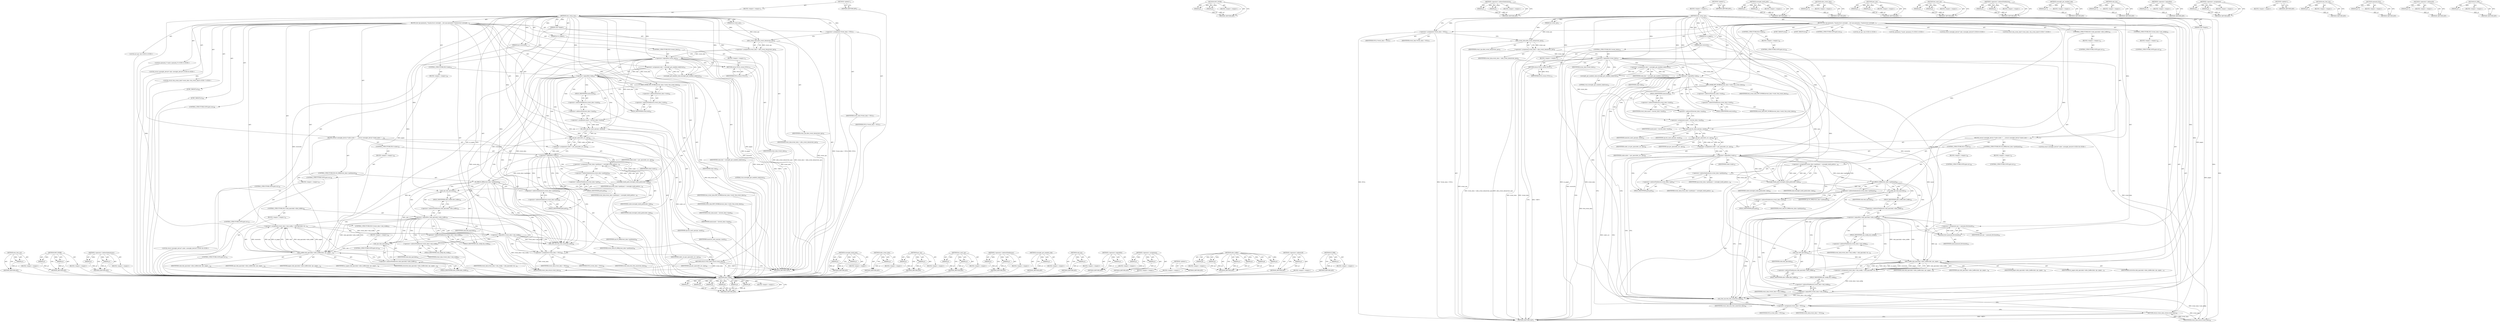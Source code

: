 digraph "IS_ERR" {
vulnerable_221 [label=<(METHOD,etm_free_aux)>];
vulnerable_222 [label=<(PARAM,p1)>];
vulnerable_223 [label=<(BLOCK,&lt;empty&gt;,&lt;empty&gt;)>];
vulnerable_224 [label=<(METHOD_RETURN,ANY)>];
vulnerable_170 [label=<(METHOD,INIT_WORK)>];
vulnerable_171 [label=<(PARAM,p1)>];
vulnerable_172 [label=<(PARAM,p2)>];
vulnerable_173 [label=<(BLOCK,&lt;empty&gt;,&lt;empty&gt;)>];
vulnerable_174 [label=<(METHOD_RETURN,ANY)>];
vulnerable_194 [label=<(METHOD,&lt;operator&gt;.indirectIndexAccess)>];
vulnerable_195 [label=<(PARAM,p1)>];
vulnerable_196 [label=<(PARAM,p2)>];
vulnerable_197 [label=<(BLOCK,&lt;empty&gt;,&lt;empty&gt;)>];
vulnerable_198 [label=<(METHOD_RETURN,ANY)>];
vulnerable_6 [label=<(METHOD,&lt;global&gt;)<SUB>1</SUB>>];
vulnerable_7 [label=<(BLOCK,&lt;empty&gt;,&lt;empty&gt;)<SUB>1</SUB>>];
vulnerable_8 [label=<(METHOD,etm_setup_aux)<SUB>1</SUB>>];
vulnerable_9 [label=<(PARAM,int event_cpu)<SUB>1</SUB>>];
vulnerable_10 [label=<(PARAM,void **pages)<SUB>1</SUB>>];
vulnerable_11 [label=<(PARAM,int nr_pages)<SUB>2</SUB>>];
vulnerable_12 [label=<(PARAM,bool overwrite)<SUB>2</SUB>>];
vulnerable_13 [label=<(BLOCK,{
	int cpu;
	cpumask_t *mask;
	struct coresight...,{
	int cpu;
	cpumask_t *mask;
	struct coresight...)<SUB>3</SUB>>];
vulnerable_14 [label="<(LOCAL,int cpu: int)<SUB>4</SUB>>"];
vulnerable_15 [label="<(LOCAL,cpumask_t* mask: cpumask_t*)<SUB>5</SUB>>"];
vulnerable_16 [label="<(LOCAL,struct coresight_device* sink: coresight_device*)<SUB>6</SUB>>"];
vulnerable_17 [label="<(LOCAL,struct etm_event_data* event_data: etm_event_data*)<SUB>7</SUB>>"];
vulnerable_18 [label=<(&lt;operator&gt;.assignment,*event_data = NULL)<SUB>7</SUB>>];
vulnerable_19 [label=<(IDENTIFIER,event_data,*event_data = NULL)<SUB>7</SUB>>];
vulnerable_20 [label=<(IDENTIFIER,NULL,*event_data = NULL)<SUB>7</SUB>>];
vulnerable_21 [label=<(&lt;operator&gt;.assignment,event_data = alloc_event_data(event_cpu))<SUB>9</SUB>>];
vulnerable_22 [label=<(IDENTIFIER,event_data,event_data = alloc_event_data(event_cpu))<SUB>9</SUB>>];
vulnerable_23 [label=<(alloc_event_data,alloc_event_data(event_cpu))<SUB>9</SUB>>];
vulnerable_24 [label=<(IDENTIFIER,event_cpu,alloc_event_data(event_cpu))<SUB>9</SUB>>];
vulnerable_25 [label=<(CONTROL_STRUCTURE,IF,if (!event_data))<SUB>10</SUB>>];
vulnerable_26 [label=<(&lt;operator&gt;.logicalNot,!event_data)<SUB>10</SUB>>];
vulnerable_27 [label=<(IDENTIFIER,event_data,!event_data)<SUB>10</SUB>>];
vulnerable_28 [label=<(BLOCK,&lt;empty&gt;,&lt;empty&gt;)<SUB>11</SUB>>];
vulnerable_29 [label=<(RETURN,return NULL;,return NULL;)<SUB>11</SUB>>];
vulnerable_30 [label=<(IDENTIFIER,NULL,return NULL;)<SUB>11</SUB>>];
vulnerable_31 [label=<(&lt;operator&gt;.assignment,sink = coresight_get_enabled_sink(true))<SUB>24</SUB>>];
vulnerable_32 [label=<(IDENTIFIER,sink,sink = coresight_get_enabled_sink(true))<SUB>24</SUB>>];
vulnerable_33 [label=<(coresight_get_enabled_sink,coresight_get_enabled_sink(true))<SUB>24</SUB>>];
vulnerable_34 [label=<(LITERAL,true,coresight_get_enabled_sink(true))<SUB>24</SUB>>];
vulnerable_35 [label=<(CONTROL_STRUCTURE,IF,if (!sink))<SUB>25</SUB>>];
vulnerable_36 [label=<(&lt;operator&gt;.logicalNot,!sink)<SUB>25</SUB>>];
vulnerable_37 [label=<(IDENTIFIER,sink,!sink)<SUB>25</SUB>>];
vulnerable_38 [label=<(BLOCK,&lt;empty&gt;,&lt;empty&gt;)<SUB>26</SUB>>];
vulnerable_39 [label=<(CONTROL_STRUCTURE,GOTO,goto err;)<SUB>26</SUB>>];
vulnerable_40 [label=<(INIT_WORK,INIT_WORK(&amp;event_data-&gt;work, free_event_data))<SUB>28</SUB>>];
vulnerable_41 [label=<(&lt;operator&gt;.addressOf,&amp;event_data-&gt;work)<SUB>28</SUB>>];
vulnerable_42 [label=<(&lt;operator&gt;.indirectFieldAccess,event_data-&gt;work)<SUB>28</SUB>>];
vulnerable_43 [label=<(IDENTIFIER,event_data,INIT_WORK(&amp;event_data-&gt;work, free_event_data))<SUB>28</SUB>>];
vulnerable_44 [label=<(FIELD_IDENTIFIER,work,work)<SUB>28</SUB>>];
vulnerable_45 [label=<(IDENTIFIER,free_event_data,INIT_WORK(&amp;event_data-&gt;work, free_event_data))<SUB>28</SUB>>];
vulnerable_46 [label=<(&lt;operator&gt;.assignment,mask = &amp;event_data-&gt;mask)<SUB>30</SUB>>];
vulnerable_47 [label=<(IDENTIFIER,mask,mask = &amp;event_data-&gt;mask)<SUB>30</SUB>>];
vulnerable_48 [label=<(&lt;operator&gt;.addressOf,&amp;event_data-&gt;mask)<SUB>30</SUB>>];
vulnerable_49 [label=<(&lt;operator&gt;.indirectFieldAccess,event_data-&gt;mask)<SUB>30</SUB>>];
vulnerable_50 [label=<(IDENTIFIER,event_data,mask = &amp;event_data-&gt;mask)<SUB>30</SUB>>];
vulnerable_51 [label=<(FIELD_IDENTIFIER,mask,mask)<SUB>30</SUB>>];
vulnerable_52 [label=<(for_each_cpu,for_each_cpu(cpu, mask))<SUB>33</SUB>>];
vulnerable_53 [label=<(IDENTIFIER,cpu,for_each_cpu(cpu, mask))<SUB>33</SUB>>];
vulnerable_54 [label=<(IDENTIFIER,mask,for_each_cpu(cpu, mask))<SUB>33</SUB>>];
vulnerable_55 [label=<(BLOCK,{
		struct coresight_device *csdev;

		csdev = ...,{
		struct coresight_device *csdev;

		csdev = ...)<SUB>33</SUB>>];
vulnerable_56 [label="<(LOCAL,struct coresight_device* csdev: coresight_device*)<SUB>34</SUB>>"];
vulnerable_57 [label=<(&lt;operator&gt;.assignment,csdev = per_cpu(csdev_src, cpu))<SUB>36</SUB>>];
vulnerable_58 [label=<(IDENTIFIER,csdev,csdev = per_cpu(csdev_src, cpu))<SUB>36</SUB>>];
vulnerable_59 [label=<(per_cpu,per_cpu(csdev_src, cpu))<SUB>36</SUB>>];
vulnerable_60 [label=<(IDENTIFIER,csdev_src,per_cpu(csdev_src, cpu))<SUB>36</SUB>>];
vulnerable_61 [label=<(IDENTIFIER,cpu,per_cpu(csdev_src, cpu))<SUB>36</SUB>>];
vulnerable_62 [label=<(CONTROL_STRUCTURE,IF,if (!csdev))<SUB>37</SUB>>];
vulnerable_63 [label=<(&lt;operator&gt;.logicalNot,!csdev)<SUB>37</SUB>>];
vulnerable_64 [label=<(IDENTIFIER,csdev,!csdev)<SUB>37</SUB>>];
vulnerable_65 [label=<(BLOCK,&lt;empty&gt;,&lt;empty&gt;)<SUB>38</SUB>>];
vulnerable_66 [label=<(CONTROL_STRUCTURE,GOTO,goto err;)<SUB>38</SUB>>];
vulnerable_67 [label=<(&lt;operator&gt;.assignment,event_data-&gt;path[cpu] = coresight_build_path(cs...)<SUB>45</SUB>>];
vulnerable_68 [label=<(&lt;operator&gt;.indirectIndexAccess,event_data-&gt;path[cpu])<SUB>45</SUB>>];
vulnerable_69 [label=<(&lt;operator&gt;.indirectFieldAccess,event_data-&gt;path)<SUB>45</SUB>>];
vulnerable_70 [label=<(IDENTIFIER,event_data,event_data-&gt;path[cpu] = coresight_build_path(cs...)<SUB>45</SUB>>];
vulnerable_71 [label=<(FIELD_IDENTIFIER,path,path)<SUB>45</SUB>>];
vulnerable_72 [label=<(IDENTIFIER,cpu,event_data-&gt;path[cpu] = coresight_build_path(cs...)<SUB>45</SUB>>];
vulnerable_73 [label=<(coresight_build_path,coresight_build_path(csdev, sink))<SUB>45</SUB>>];
vulnerable_74 [label=<(IDENTIFIER,csdev,coresight_build_path(csdev, sink))<SUB>45</SUB>>];
vulnerable_75 [label=<(IDENTIFIER,sink,coresight_build_path(csdev, sink))<SUB>45</SUB>>];
vulnerable_76 [label=<(CONTROL_STRUCTURE,IF,if (IS_ERR(event_data-&gt;path[cpu])))<SUB>46</SUB>>];
vulnerable_77 [label=<(IS_ERR,IS_ERR(event_data-&gt;path[cpu]))<SUB>46</SUB>>];
vulnerable_78 [label=<(&lt;operator&gt;.indirectIndexAccess,event_data-&gt;path[cpu])<SUB>46</SUB>>];
vulnerable_79 [label=<(&lt;operator&gt;.indirectFieldAccess,event_data-&gt;path)<SUB>46</SUB>>];
vulnerable_80 [label=<(IDENTIFIER,event_data,IS_ERR(event_data-&gt;path[cpu]))<SUB>46</SUB>>];
vulnerable_81 [label=<(FIELD_IDENTIFIER,path,path)<SUB>46</SUB>>];
vulnerable_82 [label=<(IDENTIFIER,cpu,IS_ERR(event_data-&gt;path[cpu]))<SUB>46</SUB>>];
vulnerable_83 [label=<(BLOCK,&lt;empty&gt;,&lt;empty&gt;)<SUB>47</SUB>>];
vulnerable_84 [label=<(CONTROL_STRUCTURE,GOTO,goto err;)<SUB>47</SUB>>];
vulnerable_85 [label=<(CONTROL_STRUCTURE,IF,if (!sink_ops(sink)-&gt;alloc_buffer))<SUB>50</SUB>>];
vulnerable_86 [label=<(&lt;operator&gt;.logicalNot,!sink_ops(sink)-&gt;alloc_buffer)<SUB>50</SUB>>];
vulnerable_87 [label=<(&lt;operator&gt;.indirectFieldAccess,sink_ops(sink)-&gt;alloc_buffer)<SUB>50</SUB>>];
vulnerable_88 [label=<(sink_ops,sink_ops(sink))<SUB>50</SUB>>];
vulnerable_89 [label=<(IDENTIFIER,sink,sink_ops(sink))<SUB>50</SUB>>];
vulnerable_90 [label=<(FIELD_IDENTIFIER,alloc_buffer,alloc_buffer)<SUB>50</SUB>>];
vulnerable_91 [label=<(BLOCK,&lt;empty&gt;,&lt;empty&gt;)<SUB>51</SUB>>];
vulnerable_92 [label=<(CONTROL_STRUCTURE,GOTO,goto err;)<SUB>51</SUB>>];
vulnerable_93 [label=<(&lt;operator&gt;.assignment,event_data-&gt;snk_config =
 			sink_ops(sink)-&gt;al...)<SUB>54</SUB>>];
vulnerable_94 [label=<(&lt;operator&gt;.indirectFieldAccess,event_data-&gt;snk_config)<SUB>54</SUB>>];
vulnerable_95 [label=<(IDENTIFIER,event_data,event_data-&gt;snk_config =
 			sink_ops(sink)-&gt;al...)<SUB>54</SUB>>];
vulnerable_96 [label=<(FIELD_IDENTIFIER,snk_config,snk_config)<SUB>54</SUB>>];
vulnerable_97 [label=<(alloc_buffer,sink_ops(sink)-&gt;alloc_buffer(sink, cpu, pages,
...)<SUB>55</SUB>>];
vulnerable_98 [label=<(&lt;operator&gt;.indirectFieldAccess,sink_ops(sink)-&gt;alloc_buffer)<SUB>55</SUB>>];
vulnerable_99 [label=<(sink_ops,sink_ops(sink))<SUB>55</SUB>>];
vulnerable_100 [label=<(IDENTIFIER,sink,sink_ops(sink))<SUB>55</SUB>>];
vulnerable_101 [label=<(FIELD_IDENTIFIER,alloc_buffer,alloc_buffer)<SUB>55</SUB>>];
vulnerable_102 [label=<(IDENTIFIER,sink,sink_ops(sink)-&gt;alloc_buffer(sink, cpu, pages,
...)<SUB>55</SUB>>];
vulnerable_103 [label=<(IDENTIFIER,cpu,sink_ops(sink)-&gt;alloc_buffer(sink, cpu, pages,
...)<SUB>55</SUB>>];
vulnerable_104 [label=<(IDENTIFIER,pages,sink_ops(sink)-&gt;alloc_buffer(sink, cpu, pages,
...)<SUB>55</SUB>>];
vulnerable_105 [label=<(IDENTIFIER,nr_pages,sink_ops(sink)-&gt;alloc_buffer(sink, cpu, pages,
...)<SUB>56</SUB>>];
vulnerable_106 [label=<(IDENTIFIER,overwrite,sink_ops(sink)-&gt;alloc_buffer(sink, cpu, pages,
...)<SUB>56</SUB>>];
vulnerable_107 [label=<(CONTROL_STRUCTURE,IF,if (!event_data-&gt;snk_config))<SUB>57</SUB>>];
vulnerable_108 [label=<(&lt;operator&gt;.logicalNot,!event_data-&gt;snk_config)<SUB>57</SUB>>];
vulnerable_109 [label=<(&lt;operator&gt;.indirectFieldAccess,event_data-&gt;snk_config)<SUB>57</SUB>>];
vulnerable_110 [label=<(IDENTIFIER,event_data,!event_data-&gt;snk_config)<SUB>57</SUB>>];
vulnerable_111 [label=<(FIELD_IDENTIFIER,snk_config,snk_config)<SUB>57</SUB>>];
vulnerable_112 [label=<(BLOCK,&lt;empty&gt;,&lt;empty&gt;)<SUB>58</SUB>>];
vulnerable_113 [label=<(CONTROL_STRUCTURE,GOTO,goto err;)<SUB>58</SUB>>];
vulnerable_114 [label=<(JUMP_TARGET,out)<SUB>60</SUB>>];
vulnerable_115 [label=<(RETURN,return event_data;,return event_data;)<SUB>61</SUB>>];
vulnerable_116 [label=<(IDENTIFIER,event_data,return event_data;)<SUB>61</SUB>>];
vulnerable_117 [label=<(JUMP_TARGET,err)<SUB>63</SUB>>];
vulnerable_118 [label=<(etm_free_aux,etm_free_aux(event_data))<SUB>64</SUB>>];
vulnerable_119 [label=<(IDENTIFIER,event_data,etm_free_aux(event_data))<SUB>64</SUB>>];
vulnerable_120 [label=<(&lt;operator&gt;.assignment,event_data = NULL)<SUB>65</SUB>>];
vulnerable_121 [label=<(IDENTIFIER,event_data,event_data = NULL)<SUB>65</SUB>>];
vulnerable_122 [label=<(IDENTIFIER,NULL,event_data = NULL)<SUB>65</SUB>>];
vulnerable_123 [label=<(CONTROL_STRUCTURE,GOTO,goto out;)<SUB>66</SUB>>];
vulnerable_124 [label=<(METHOD_RETURN,void*)<SUB>1</SUB>>];
vulnerable_126 [label=<(METHOD_RETURN,ANY)<SUB>1</SUB>>];
vulnerable_199 [label=<(METHOD,coresight_build_path)>];
vulnerable_200 [label=<(PARAM,p1)>];
vulnerable_201 [label=<(PARAM,p2)>];
vulnerable_202 [label=<(BLOCK,&lt;empty&gt;,&lt;empty&gt;)>];
vulnerable_203 [label=<(METHOD_RETURN,ANY)>];
vulnerable_158 [label=<(METHOD,alloc_event_data)>];
vulnerable_159 [label=<(PARAM,p1)>];
vulnerable_160 [label=<(BLOCK,&lt;empty&gt;,&lt;empty&gt;)>];
vulnerable_161 [label=<(METHOD_RETURN,ANY)>];
vulnerable_189 [label=<(METHOD,per_cpu)>];
vulnerable_190 [label=<(PARAM,p1)>];
vulnerable_191 [label=<(PARAM,p2)>];
vulnerable_192 [label=<(BLOCK,&lt;empty&gt;,&lt;empty&gt;)>];
vulnerable_193 [label=<(METHOD_RETURN,ANY)>];
vulnerable_184 [label=<(METHOD,for_each_cpu)>];
vulnerable_185 [label=<(PARAM,p1)>];
vulnerable_186 [label=<(PARAM,p2)>];
vulnerable_187 [label=<(BLOCK,&lt;empty&gt;,&lt;empty&gt;)>];
vulnerable_188 [label=<(METHOD_RETURN,ANY)>];
vulnerable_179 [label=<(METHOD,&lt;operator&gt;.indirectFieldAccess)>];
vulnerable_180 [label=<(PARAM,p1)>];
vulnerable_181 [label=<(PARAM,p2)>];
vulnerable_182 [label=<(BLOCK,&lt;empty&gt;,&lt;empty&gt;)>];
vulnerable_183 [label=<(METHOD_RETURN,ANY)>];
vulnerable_166 [label=<(METHOD,coresight_get_enabled_sink)>];
vulnerable_167 [label=<(PARAM,p1)>];
vulnerable_168 [label=<(BLOCK,&lt;empty&gt;,&lt;empty&gt;)>];
vulnerable_169 [label=<(METHOD_RETURN,ANY)>];
vulnerable_208 [label=<(METHOD,sink_ops)>];
vulnerable_209 [label=<(PARAM,p1)>];
vulnerable_210 [label=<(BLOCK,&lt;empty&gt;,&lt;empty&gt;)>];
vulnerable_211 [label=<(METHOD_RETURN,ANY)>];
vulnerable_162 [label=<(METHOD,&lt;operator&gt;.logicalNot)>];
vulnerable_163 [label=<(PARAM,p1)>];
vulnerable_164 [label=<(BLOCK,&lt;empty&gt;,&lt;empty&gt;)>];
vulnerable_165 [label=<(METHOD_RETURN,ANY)>];
vulnerable_153 [label=<(METHOD,&lt;operator&gt;.assignment)>];
vulnerable_154 [label=<(PARAM,p1)>];
vulnerable_155 [label=<(PARAM,p2)>];
vulnerable_156 [label=<(BLOCK,&lt;empty&gt;,&lt;empty&gt;)>];
vulnerable_157 [label=<(METHOD_RETURN,ANY)>];
vulnerable_147 [label=<(METHOD,&lt;global&gt;)<SUB>1</SUB>>];
vulnerable_148 [label=<(BLOCK,&lt;empty&gt;,&lt;empty&gt;)>];
vulnerable_149 [label=<(METHOD_RETURN,ANY)>];
vulnerable_212 [label=<(METHOD,alloc_buffer)>];
vulnerable_213 [label=<(PARAM,p1)>];
vulnerable_214 [label=<(PARAM,p2)>];
vulnerable_215 [label=<(PARAM,p3)>];
vulnerable_216 [label=<(PARAM,p4)>];
vulnerable_217 [label=<(PARAM,p5)>];
vulnerable_218 [label=<(PARAM,p6)>];
vulnerable_219 [label=<(BLOCK,&lt;empty&gt;,&lt;empty&gt;)>];
vulnerable_220 [label=<(METHOD_RETURN,ANY)>];
vulnerable_175 [label=<(METHOD,&lt;operator&gt;.addressOf)>];
vulnerable_176 [label=<(PARAM,p1)>];
vulnerable_177 [label=<(BLOCK,&lt;empty&gt;,&lt;empty&gt;)>];
vulnerable_178 [label=<(METHOD_RETURN,ANY)>];
vulnerable_204 [label=<(METHOD,IS_ERR)>];
vulnerable_205 [label=<(PARAM,p1)>];
vulnerable_206 [label=<(BLOCK,&lt;empty&gt;,&lt;empty&gt;)>];
vulnerable_207 [label=<(METHOD_RETURN,ANY)>];
fixed_220 [label=<(METHOD,alloc_buffer)>];
fixed_221 [label=<(PARAM,p1)>];
fixed_222 [label=<(PARAM,p2)>];
fixed_223 [label=<(PARAM,p3)>];
fixed_224 [label=<(PARAM,p4)>];
fixed_225 [label=<(PARAM,p5)>];
fixed_226 [label=<(PARAM,p6)>];
fixed_227 [label=<(BLOCK,&lt;empty&gt;,&lt;empty&gt;)>];
fixed_228 [label=<(METHOD_RETURN,ANY)>];
fixed_174 [label=<(METHOD,INIT_WORK)>];
fixed_175 [label=<(PARAM,p1)>];
fixed_176 [label=<(PARAM,p2)>];
fixed_177 [label=<(BLOCK,&lt;empty&gt;,&lt;empty&gt;)>];
fixed_178 [label=<(METHOD_RETURN,ANY)>];
fixed_198 [label=<(METHOD,&lt;operator&gt;.indirectIndexAccess)>];
fixed_199 [label=<(PARAM,p1)>];
fixed_200 [label=<(PARAM,p2)>];
fixed_201 [label=<(BLOCK,&lt;empty&gt;,&lt;empty&gt;)>];
fixed_202 [label=<(METHOD_RETURN,ANY)>];
fixed_6 [label=<(METHOD,&lt;global&gt;)<SUB>1</SUB>>];
fixed_7 [label=<(BLOCK,&lt;empty&gt;,&lt;empty&gt;)<SUB>1</SUB>>];
fixed_8 [label=<(METHOD,etm_setup_aux)<SUB>1</SUB>>];
fixed_9 [label=<(PARAM,int event_cpu)<SUB>1</SUB>>];
fixed_10 [label=<(PARAM,void **pages)<SUB>1</SUB>>];
fixed_11 [label=<(PARAM,int nr_pages)<SUB>2</SUB>>];
fixed_12 [label=<(PARAM,bool overwrite)<SUB>2</SUB>>];
fixed_13 [label=<(BLOCK,{
	int cpu;
	cpumask_t *mask;
	struct coresight...,{
	int cpu;
	cpumask_t *mask;
	struct coresight...)<SUB>3</SUB>>];
fixed_14 [label="<(LOCAL,int cpu: int)<SUB>4</SUB>>"];
fixed_15 [label="<(LOCAL,cpumask_t* mask: cpumask_t*)<SUB>5</SUB>>"];
fixed_16 [label="<(LOCAL,struct coresight_device* sink: coresight_device*)<SUB>6</SUB>>"];
fixed_17 [label="<(LOCAL,struct etm_event_data* event_data: etm_event_data*)<SUB>7</SUB>>"];
fixed_18 [label=<(&lt;operator&gt;.assignment,*event_data = NULL)<SUB>7</SUB>>];
fixed_19 [label=<(IDENTIFIER,event_data,*event_data = NULL)<SUB>7</SUB>>];
fixed_20 [label=<(IDENTIFIER,NULL,*event_data = NULL)<SUB>7</SUB>>];
fixed_21 [label=<(&lt;operator&gt;.assignment,event_data = alloc_event_data(event_cpu))<SUB>9</SUB>>];
fixed_22 [label=<(IDENTIFIER,event_data,event_data = alloc_event_data(event_cpu))<SUB>9</SUB>>];
fixed_23 [label=<(alloc_event_data,alloc_event_data(event_cpu))<SUB>9</SUB>>];
fixed_24 [label=<(IDENTIFIER,event_cpu,alloc_event_data(event_cpu))<SUB>9</SUB>>];
fixed_25 [label=<(CONTROL_STRUCTURE,IF,if (!event_data))<SUB>10</SUB>>];
fixed_26 [label=<(&lt;operator&gt;.logicalNot,!event_data)<SUB>10</SUB>>];
fixed_27 [label=<(IDENTIFIER,event_data,!event_data)<SUB>10</SUB>>];
fixed_28 [label=<(BLOCK,&lt;empty&gt;,&lt;empty&gt;)<SUB>11</SUB>>];
fixed_29 [label=<(RETURN,return NULL;,return NULL;)<SUB>11</SUB>>];
fixed_30 [label=<(IDENTIFIER,NULL,return NULL;)<SUB>11</SUB>>];
fixed_31 [label=<(&lt;operator&gt;.assignment,sink = coresight_get_enabled_sink(true))<SUB>24</SUB>>];
fixed_32 [label=<(IDENTIFIER,sink,sink = coresight_get_enabled_sink(true))<SUB>24</SUB>>];
fixed_33 [label=<(coresight_get_enabled_sink,coresight_get_enabled_sink(true))<SUB>24</SUB>>];
fixed_34 [label=<(LITERAL,true,coresight_get_enabled_sink(true))<SUB>24</SUB>>];
fixed_35 [label=<(CONTROL_STRUCTURE,IF,if (!sink))<SUB>25</SUB>>];
fixed_36 [label=<(&lt;operator&gt;.logicalNot,!sink)<SUB>25</SUB>>];
fixed_37 [label=<(IDENTIFIER,sink,!sink)<SUB>25</SUB>>];
fixed_38 [label=<(BLOCK,&lt;empty&gt;,&lt;empty&gt;)<SUB>26</SUB>>];
fixed_39 [label=<(CONTROL_STRUCTURE,GOTO,goto err;)<SUB>26</SUB>>];
fixed_40 [label=<(INIT_WORK,INIT_WORK(&amp;event_data-&gt;work, free_event_data))<SUB>28</SUB>>];
fixed_41 [label=<(&lt;operator&gt;.addressOf,&amp;event_data-&gt;work)<SUB>28</SUB>>];
fixed_42 [label=<(&lt;operator&gt;.indirectFieldAccess,event_data-&gt;work)<SUB>28</SUB>>];
fixed_43 [label=<(IDENTIFIER,event_data,INIT_WORK(&amp;event_data-&gt;work, free_event_data))<SUB>28</SUB>>];
fixed_44 [label=<(FIELD_IDENTIFIER,work,work)<SUB>28</SUB>>];
fixed_45 [label=<(IDENTIFIER,free_event_data,INIT_WORK(&amp;event_data-&gt;work, free_event_data))<SUB>28</SUB>>];
fixed_46 [label=<(&lt;operator&gt;.assignment,mask = &amp;event_data-&gt;mask)<SUB>30</SUB>>];
fixed_47 [label=<(IDENTIFIER,mask,mask = &amp;event_data-&gt;mask)<SUB>30</SUB>>];
fixed_48 [label=<(&lt;operator&gt;.addressOf,&amp;event_data-&gt;mask)<SUB>30</SUB>>];
fixed_49 [label=<(&lt;operator&gt;.indirectFieldAccess,event_data-&gt;mask)<SUB>30</SUB>>];
fixed_50 [label=<(IDENTIFIER,event_data,mask = &amp;event_data-&gt;mask)<SUB>30</SUB>>];
fixed_51 [label=<(FIELD_IDENTIFIER,mask,mask)<SUB>30</SUB>>];
fixed_52 [label=<(for_each_cpu,for_each_cpu(cpu, mask))<SUB>33</SUB>>];
fixed_53 [label=<(IDENTIFIER,cpu,for_each_cpu(cpu, mask))<SUB>33</SUB>>];
fixed_54 [label=<(IDENTIFIER,mask,for_each_cpu(cpu, mask))<SUB>33</SUB>>];
fixed_55 [label=<(BLOCK,{
		struct coresight_device *csdev;

		csdev = ...,{
		struct coresight_device *csdev;

		csdev = ...)<SUB>33</SUB>>];
fixed_56 [label="<(LOCAL,struct coresight_device* csdev: coresight_device*)<SUB>34</SUB>>"];
fixed_57 [label=<(&lt;operator&gt;.assignment,csdev = per_cpu(csdev_src, cpu))<SUB>36</SUB>>];
fixed_58 [label=<(IDENTIFIER,csdev,csdev = per_cpu(csdev_src, cpu))<SUB>36</SUB>>];
fixed_59 [label=<(per_cpu,per_cpu(csdev_src, cpu))<SUB>36</SUB>>];
fixed_60 [label=<(IDENTIFIER,csdev_src,per_cpu(csdev_src, cpu))<SUB>36</SUB>>];
fixed_61 [label=<(IDENTIFIER,cpu,per_cpu(csdev_src, cpu))<SUB>36</SUB>>];
fixed_62 [label=<(CONTROL_STRUCTURE,IF,if (!csdev))<SUB>37</SUB>>];
fixed_63 [label=<(&lt;operator&gt;.logicalNot,!csdev)<SUB>37</SUB>>];
fixed_64 [label=<(IDENTIFIER,csdev,!csdev)<SUB>37</SUB>>];
fixed_65 [label=<(BLOCK,&lt;empty&gt;,&lt;empty&gt;)<SUB>38</SUB>>];
fixed_66 [label=<(CONTROL_STRUCTURE,GOTO,goto err;)<SUB>38</SUB>>];
fixed_67 [label=<(&lt;operator&gt;.assignment,event_data-&gt;path[cpu] = coresight_build_path(cs...)<SUB>45</SUB>>];
fixed_68 [label=<(&lt;operator&gt;.indirectIndexAccess,event_data-&gt;path[cpu])<SUB>45</SUB>>];
fixed_69 [label=<(&lt;operator&gt;.indirectFieldAccess,event_data-&gt;path)<SUB>45</SUB>>];
fixed_70 [label=<(IDENTIFIER,event_data,event_data-&gt;path[cpu] = coresight_build_path(cs...)<SUB>45</SUB>>];
fixed_71 [label=<(FIELD_IDENTIFIER,path,path)<SUB>45</SUB>>];
fixed_72 [label=<(IDENTIFIER,cpu,event_data-&gt;path[cpu] = coresight_build_path(cs...)<SUB>45</SUB>>];
fixed_73 [label=<(coresight_build_path,coresight_build_path(csdev, sink))<SUB>45</SUB>>];
fixed_74 [label=<(IDENTIFIER,csdev,coresight_build_path(csdev, sink))<SUB>45</SUB>>];
fixed_75 [label=<(IDENTIFIER,sink,coresight_build_path(csdev, sink))<SUB>45</SUB>>];
fixed_76 [label=<(CONTROL_STRUCTURE,IF,if (IS_ERR(event_data-&gt;path[cpu])))<SUB>46</SUB>>];
fixed_77 [label=<(IS_ERR,IS_ERR(event_data-&gt;path[cpu]))<SUB>46</SUB>>];
fixed_78 [label=<(&lt;operator&gt;.indirectIndexAccess,event_data-&gt;path[cpu])<SUB>46</SUB>>];
fixed_79 [label=<(&lt;operator&gt;.indirectFieldAccess,event_data-&gt;path)<SUB>46</SUB>>];
fixed_80 [label=<(IDENTIFIER,event_data,IS_ERR(event_data-&gt;path[cpu]))<SUB>46</SUB>>];
fixed_81 [label=<(FIELD_IDENTIFIER,path,path)<SUB>46</SUB>>];
fixed_82 [label=<(IDENTIFIER,cpu,IS_ERR(event_data-&gt;path[cpu]))<SUB>46</SUB>>];
fixed_83 [label=<(BLOCK,&lt;empty&gt;,&lt;empty&gt;)<SUB>47</SUB>>];
fixed_84 [label=<(CONTROL_STRUCTURE,GOTO,goto err;)<SUB>47</SUB>>];
fixed_85 [label=<(CONTROL_STRUCTURE,IF,if (!sink_ops(sink)-&gt;alloc_buffer))<SUB>50</SUB>>];
fixed_86 [label=<(&lt;operator&gt;.logicalNot,!sink_ops(sink)-&gt;alloc_buffer)<SUB>50</SUB>>];
fixed_87 [label=<(&lt;operator&gt;.indirectFieldAccess,sink_ops(sink)-&gt;alloc_buffer)<SUB>50</SUB>>];
fixed_88 [label=<(sink_ops,sink_ops(sink))<SUB>50</SUB>>];
fixed_89 [label=<(IDENTIFIER,sink,sink_ops(sink))<SUB>50</SUB>>];
fixed_90 [label=<(FIELD_IDENTIFIER,alloc_buffer,alloc_buffer)<SUB>50</SUB>>];
fixed_91 [label=<(BLOCK,&lt;empty&gt;,&lt;empty&gt;)<SUB>51</SUB>>];
fixed_92 [label=<(CONTROL_STRUCTURE,GOTO,goto err;)<SUB>51</SUB>>];
fixed_93 [label=<(&lt;operator&gt;.assignment,cpu = cpumask_first(mask))<SUB>53</SUB>>];
fixed_94 [label=<(IDENTIFIER,cpu,cpu = cpumask_first(mask))<SUB>53</SUB>>];
fixed_95 [label=<(cpumask_first,cpumask_first(mask))<SUB>53</SUB>>];
fixed_96 [label=<(IDENTIFIER,mask,cpumask_first(mask))<SUB>53</SUB>>];
fixed_97 [label=<(&lt;operator&gt;.assignment,event_data-&gt;snk_config =
 			sink_ops(sink)-&gt;al...)<SUB>55</SUB>>];
fixed_98 [label=<(&lt;operator&gt;.indirectFieldAccess,event_data-&gt;snk_config)<SUB>55</SUB>>];
fixed_99 [label=<(IDENTIFIER,event_data,event_data-&gt;snk_config =
 			sink_ops(sink)-&gt;al...)<SUB>55</SUB>>];
fixed_100 [label=<(FIELD_IDENTIFIER,snk_config,snk_config)<SUB>55</SUB>>];
fixed_101 [label=<(alloc_buffer,sink_ops(sink)-&gt;alloc_buffer(sink, cpu, pages,
...)<SUB>56</SUB>>];
fixed_102 [label=<(&lt;operator&gt;.indirectFieldAccess,sink_ops(sink)-&gt;alloc_buffer)<SUB>56</SUB>>];
fixed_103 [label=<(sink_ops,sink_ops(sink))<SUB>56</SUB>>];
fixed_104 [label=<(IDENTIFIER,sink,sink_ops(sink))<SUB>56</SUB>>];
fixed_105 [label=<(FIELD_IDENTIFIER,alloc_buffer,alloc_buffer)<SUB>56</SUB>>];
fixed_106 [label=<(IDENTIFIER,sink,sink_ops(sink)-&gt;alloc_buffer(sink, cpu, pages,
...)<SUB>56</SUB>>];
fixed_107 [label=<(IDENTIFIER,cpu,sink_ops(sink)-&gt;alloc_buffer(sink, cpu, pages,
...)<SUB>56</SUB>>];
fixed_108 [label=<(IDENTIFIER,pages,sink_ops(sink)-&gt;alloc_buffer(sink, cpu, pages,
...)<SUB>56</SUB>>];
fixed_109 [label=<(IDENTIFIER,nr_pages,sink_ops(sink)-&gt;alloc_buffer(sink, cpu, pages,
...)<SUB>57</SUB>>];
fixed_110 [label=<(IDENTIFIER,overwrite,sink_ops(sink)-&gt;alloc_buffer(sink, cpu, pages,
...)<SUB>57</SUB>>];
fixed_111 [label=<(CONTROL_STRUCTURE,IF,if (!event_data-&gt;snk_config))<SUB>58</SUB>>];
fixed_112 [label=<(&lt;operator&gt;.logicalNot,!event_data-&gt;snk_config)<SUB>58</SUB>>];
fixed_113 [label=<(&lt;operator&gt;.indirectFieldAccess,event_data-&gt;snk_config)<SUB>58</SUB>>];
fixed_114 [label=<(IDENTIFIER,event_data,!event_data-&gt;snk_config)<SUB>58</SUB>>];
fixed_115 [label=<(FIELD_IDENTIFIER,snk_config,snk_config)<SUB>58</SUB>>];
fixed_116 [label=<(BLOCK,&lt;empty&gt;,&lt;empty&gt;)<SUB>59</SUB>>];
fixed_117 [label=<(CONTROL_STRUCTURE,GOTO,goto err;)<SUB>59</SUB>>];
fixed_118 [label=<(JUMP_TARGET,out)<SUB>61</SUB>>];
fixed_119 [label=<(RETURN,return event_data;,return event_data;)<SUB>62</SUB>>];
fixed_120 [label=<(IDENTIFIER,event_data,return event_data;)<SUB>62</SUB>>];
fixed_121 [label=<(JUMP_TARGET,err)<SUB>64</SUB>>];
fixed_122 [label=<(etm_free_aux,etm_free_aux(event_data))<SUB>65</SUB>>];
fixed_123 [label=<(IDENTIFIER,event_data,etm_free_aux(event_data))<SUB>65</SUB>>];
fixed_124 [label=<(&lt;operator&gt;.assignment,event_data = NULL)<SUB>66</SUB>>];
fixed_125 [label=<(IDENTIFIER,event_data,event_data = NULL)<SUB>66</SUB>>];
fixed_126 [label=<(IDENTIFIER,NULL,event_data = NULL)<SUB>66</SUB>>];
fixed_127 [label=<(CONTROL_STRUCTURE,GOTO,goto out;)<SUB>67</SUB>>];
fixed_128 [label=<(METHOD_RETURN,void*)<SUB>1</SUB>>];
fixed_130 [label=<(METHOD_RETURN,ANY)<SUB>1</SUB>>];
fixed_203 [label=<(METHOD,coresight_build_path)>];
fixed_204 [label=<(PARAM,p1)>];
fixed_205 [label=<(PARAM,p2)>];
fixed_206 [label=<(BLOCK,&lt;empty&gt;,&lt;empty&gt;)>];
fixed_207 [label=<(METHOD_RETURN,ANY)>];
fixed_162 [label=<(METHOD,alloc_event_data)>];
fixed_163 [label=<(PARAM,p1)>];
fixed_164 [label=<(BLOCK,&lt;empty&gt;,&lt;empty&gt;)>];
fixed_165 [label=<(METHOD_RETURN,ANY)>];
fixed_193 [label=<(METHOD,per_cpu)>];
fixed_194 [label=<(PARAM,p1)>];
fixed_195 [label=<(PARAM,p2)>];
fixed_196 [label=<(BLOCK,&lt;empty&gt;,&lt;empty&gt;)>];
fixed_197 [label=<(METHOD_RETURN,ANY)>];
fixed_188 [label=<(METHOD,for_each_cpu)>];
fixed_189 [label=<(PARAM,p1)>];
fixed_190 [label=<(PARAM,p2)>];
fixed_191 [label=<(BLOCK,&lt;empty&gt;,&lt;empty&gt;)>];
fixed_192 [label=<(METHOD_RETURN,ANY)>];
fixed_183 [label=<(METHOD,&lt;operator&gt;.indirectFieldAccess)>];
fixed_184 [label=<(PARAM,p1)>];
fixed_185 [label=<(PARAM,p2)>];
fixed_186 [label=<(BLOCK,&lt;empty&gt;,&lt;empty&gt;)>];
fixed_187 [label=<(METHOD_RETURN,ANY)>];
fixed_170 [label=<(METHOD,coresight_get_enabled_sink)>];
fixed_171 [label=<(PARAM,p1)>];
fixed_172 [label=<(BLOCK,&lt;empty&gt;,&lt;empty&gt;)>];
fixed_173 [label=<(METHOD_RETURN,ANY)>];
fixed_212 [label=<(METHOD,sink_ops)>];
fixed_213 [label=<(PARAM,p1)>];
fixed_214 [label=<(BLOCK,&lt;empty&gt;,&lt;empty&gt;)>];
fixed_215 [label=<(METHOD_RETURN,ANY)>];
fixed_166 [label=<(METHOD,&lt;operator&gt;.logicalNot)>];
fixed_167 [label=<(PARAM,p1)>];
fixed_168 [label=<(BLOCK,&lt;empty&gt;,&lt;empty&gt;)>];
fixed_169 [label=<(METHOD_RETURN,ANY)>];
fixed_157 [label=<(METHOD,&lt;operator&gt;.assignment)>];
fixed_158 [label=<(PARAM,p1)>];
fixed_159 [label=<(PARAM,p2)>];
fixed_160 [label=<(BLOCK,&lt;empty&gt;,&lt;empty&gt;)>];
fixed_161 [label=<(METHOD_RETURN,ANY)>];
fixed_151 [label=<(METHOD,&lt;global&gt;)<SUB>1</SUB>>];
fixed_152 [label=<(BLOCK,&lt;empty&gt;,&lt;empty&gt;)>];
fixed_153 [label=<(METHOD_RETURN,ANY)>];
fixed_229 [label=<(METHOD,etm_free_aux)>];
fixed_230 [label=<(PARAM,p1)>];
fixed_231 [label=<(BLOCK,&lt;empty&gt;,&lt;empty&gt;)>];
fixed_232 [label=<(METHOD_RETURN,ANY)>];
fixed_216 [label=<(METHOD,cpumask_first)>];
fixed_217 [label=<(PARAM,p1)>];
fixed_218 [label=<(BLOCK,&lt;empty&gt;,&lt;empty&gt;)>];
fixed_219 [label=<(METHOD_RETURN,ANY)>];
fixed_179 [label=<(METHOD,&lt;operator&gt;.addressOf)>];
fixed_180 [label=<(PARAM,p1)>];
fixed_181 [label=<(BLOCK,&lt;empty&gt;,&lt;empty&gt;)>];
fixed_182 [label=<(METHOD_RETURN,ANY)>];
fixed_208 [label=<(METHOD,IS_ERR)>];
fixed_209 [label=<(PARAM,p1)>];
fixed_210 [label=<(BLOCK,&lt;empty&gt;,&lt;empty&gt;)>];
fixed_211 [label=<(METHOD_RETURN,ANY)>];
vulnerable_221 -> vulnerable_222  [key=0, label="AST: "];
vulnerable_221 -> vulnerable_222  [key=1, label="DDG: "];
vulnerable_221 -> vulnerable_223  [key=0, label="AST: "];
vulnerable_221 -> vulnerable_224  [key=0, label="AST: "];
vulnerable_221 -> vulnerable_224  [key=1, label="CFG: "];
vulnerable_222 -> vulnerable_224  [key=0, label="DDG: p1"];
vulnerable_223 -> fixed_220  [key=0];
vulnerable_224 -> fixed_220  [key=0];
vulnerable_170 -> vulnerable_171  [key=0, label="AST: "];
vulnerable_170 -> vulnerable_171  [key=1, label="DDG: "];
vulnerable_170 -> vulnerable_173  [key=0, label="AST: "];
vulnerable_170 -> vulnerable_172  [key=0, label="AST: "];
vulnerable_170 -> vulnerable_172  [key=1, label="DDG: "];
vulnerable_170 -> vulnerable_174  [key=0, label="AST: "];
vulnerable_170 -> vulnerable_174  [key=1, label="CFG: "];
vulnerable_171 -> vulnerable_174  [key=0, label="DDG: p1"];
vulnerable_172 -> vulnerable_174  [key=0, label="DDG: p2"];
vulnerable_173 -> fixed_220  [key=0];
vulnerable_174 -> fixed_220  [key=0];
vulnerable_194 -> vulnerable_195  [key=0, label="AST: "];
vulnerable_194 -> vulnerable_195  [key=1, label="DDG: "];
vulnerable_194 -> vulnerable_197  [key=0, label="AST: "];
vulnerable_194 -> vulnerable_196  [key=0, label="AST: "];
vulnerable_194 -> vulnerable_196  [key=1, label="DDG: "];
vulnerable_194 -> vulnerable_198  [key=0, label="AST: "];
vulnerable_194 -> vulnerable_198  [key=1, label="CFG: "];
vulnerable_195 -> vulnerable_198  [key=0, label="DDG: p1"];
vulnerable_196 -> vulnerable_198  [key=0, label="DDG: p2"];
vulnerable_197 -> fixed_220  [key=0];
vulnerable_198 -> fixed_220  [key=0];
vulnerable_6 -> vulnerable_7  [key=0, label="AST: "];
vulnerable_6 -> vulnerable_126  [key=0, label="AST: "];
vulnerable_6 -> vulnerable_126  [key=1, label="CFG: "];
vulnerable_7 -> vulnerable_8  [key=0, label="AST: "];
vulnerable_8 -> vulnerable_9  [key=0, label="AST: "];
vulnerable_8 -> vulnerable_9  [key=1, label="DDG: "];
vulnerable_8 -> vulnerable_10  [key=0, label="AST: "];
vulnerable_8 -> vulnerable_10  [key=1, label="DDG: "];
vulnerable_8 -> vulnerable_11  [key=0, label="AST: "];
vulnerable_8 -> vulnerable_11  [key=1, label="DDG: "];
vulnerable_8 -> vulnerable_12  [key=0, label="AST: "];
vulnerable_8 -> vulnerable_12  [key=1, label="DDG: "];
vulnerable_8 -> vulnerable_13  [key=0, label="AST: "];
vulnerable_8 -> vulnerable_124  [key=0, label="AST: "];
vulnerable_8 -> vulnerable_18  [key=0, label="CFG: "];
vulnerable_8 -> vulnerable_18  [key=1, label="DDG: "];
vulnerable_8 -> vulnerable_55  [key=0, label="DDG: "];
vulnerable_8 -> vulnerable_120  [key=0, label="DDG: "];
vulnerable_8 -> vulnerable_40  [key=0, label="DDG: "];
vulnerable_8 -> vulnerable_52  [key=0, label="DDG: "];
vulnerable_8 -> vulnerable_116  [key=0, label="DDG: "];
vulnerable_8 -> vulnerable_118  [key=0, label="DDG: "];
vulnerable_8 -> vulnerable_23  [key=0, label="DDG: "];
vulnerable_8 -> vulnerable_26  [key=0, label="DDG: "];
vulnerable_8 -> vulnerable_33  [key=0, label="DDG: "];
vulnerable_8 -> vulnerable_36  [key=0, label="DDG: "];
vulnerable_8 -> vulnerable_97  [key=0, label="DDG: "];
vulnerable_8 -> vulnerable_30  [key=0, label="DDG: "];
vulnerable_8 -> vulnerable_59  [key=0, label="DDG: "];
vulnerable_8 -> vulnerable_63  [key=0, label="DDG: "];
vulnerable_8 -> vulnerable_73  [key=0, label="DDG: "];
vulnerable_8 -> vulnerable_88  [key=0, label="DDG: "];
vulnerable_8 -> vulnerable_99  [key=0, label="DDG: "];
vulnerable_9 -> vulnerable_23  [key=0, label="DDG: event_cpu"];
vulnerable_10 -> vulnerable_124  [key=0, label="DDG: pages"];
vulnerable_10 -> vulnerable_97  [key=0, label="DDG: pages"];
vulnerable_11 -> vulnerable_124  [key=0, label="DDG: nr_pages"];
vulnerable_11 -> vulnerable_97  [key=0, label="DDG: nr_pages"];
vulnerable_12 -> vulnerable_124  [key=0, label="DDG: overwrite"];
vulnerable_12 -> vulnerable_97  [key=0, label="DDG: overwrite"];
vulnerable_13 -> vulnerable_14  [key=0, label="AST: "];
vulnerable_13 -> vulnerable_15  [key=0, label="AST: "];
vulnerable_13 -> vulnerable_16  [key=0, label="AST: "];
vulnerable_13 -> vulnerable_17  [key=0, label="AST: "];
vulnerable_13 -> vulnerable_18  [key=0, label="AST: "];
vulnerable_13 -> vulnerable_21  [key=0, label="AST: "];
vulnerable_13 -> vulnerable_25  [key=0, label="AST: "];
vulnerable_13 -> vulnerable_31  [key=0, label="AST: "];
vulnerable_13 -> vulnerable_35  [key=0, label="AST: "];
vulnerable_13 -> vulnerable_40  [key=0, label="AST: "];
vulnerable_13 -> vulnerable_46  [key=0, label="AST: "];
vulnerable_13 -> vulnerable_52  [key=0, label="AST: "];
vulnerable_13 -> vulnerable_55  [key=0, label="AST: "];
vulnerable_13 -> vulnerable_85  [key=0, label="AST: "];
vulnerable_13 -> vulnerable_93  [key=0, label="AST: "];
vulnerable_13 -> vulnerable_107  [key=0, label="AST: "];
vulnerable_13 -> vulnerable_114  [key=0, label="AST: "];
vulnerable_13 -> vulnerable_115  [key=0, label="AST: "];
vulnerable_13 -> vulnerable_117  [key=0, label="AST: "];
vulnerable_13 -> vulnerable_118  [key=0, label="AST: "];
vulnerable_13 -> vulnerable_120  [key=0, label="AST: "];
vulnerable_13 -> vulnerable_123  [key=0, label="AST: "];
vulnerable_14 -> fixed_220  [key=0];
vulnerable_15 -> fixed_220  [key=0];
vulnerable_16 -> fixed_220  [key=0];
vulnerable_17 -> fixed_220  [key=0];
vulnerable_18 -> vulnerable_19  [key=0, label="AST: "];
vulnerable_18 -> vulnerable_20  [key=0, label="AST: "];
vulnerable_18 -> vulnerable_23  [key=0, label="CFG: "];
vulnerable_18 -> vulnerable_124  [key=0, label="DDG: NULL"];
vulnerable_18 -> vulnerable_124  [key=1, label="DDG: *event_data = NULL"];
vulnerable_19 -> fixed_220  [key=0];
vulnerable_20 -> fixed_220  [key=0];
vulnerable_21 -> vulnerable_22  [key=0, label="AST: "];
vulnerable_21 -> vulnerable_23  [key=0, label="AST: "];
vulnerable_21 -> vulnerable_26  [key=0, label="CFG: "];
vulnerable_21 -> vulnerable_26  [key=1, label="DDG: event_data"];
vulnerable_21 -> vulnerable_124  [key=0, label="DDG: alloc_event_data(event_cpu)"];
vulnerable_21 -> vulnerable_124  [key=1, label="DDG: event_data = alloc_event_data(event_cpu)"];
vulnerable_22 -> fixed_220  [key=0];
vulnerable_23 -> vulnerable_24  [key=0, label="AST: "];
vulnerable_23 -> vulnerable_21  [key=0, label="CFG: "];
vulnerable_23 -> vulnerable_21  [key=1, label="DDG: event_cpu"];
vulnerable_23 -> vulnerable_124  [key=0, label="DDG: event_cpu"];
vulnerable_24 -> fixed_220  [key=0];
vulnerable_25 -> vulnerable_26  [key=0, label="AST: "];
vulnerable_25 -> vulnerable_28  [key=0, label="AST: "];
vulnerable_26 -> vulnerable_27  [key=0, label="AST: "];
vulnerable_26 -> vulnerable_29  [key=0, label="CFG: "];
vulnerable_26 -> vulnerable_29  [key=1, label="CDG: "];
vulnerable_26 -> vulnerable_33  [key=0, label="CFG: "];
vulnerable_26 -> vulnerable_33  [key=1, label="CDG: "];
vulnerable_26 -> vulnerable_124  [key=0, label="DDG: event_data"];
vulnerable_26 -> vulnerable_124  [key=1, label="DDG: !event_data"];
vulnerable_26 -> vulnerable_46  [key=0, label="DDG: event_data"];
vulnerable_26 -> vulnerable_40  [key=0, label="DDG: event_data"];
vulnerable_26 -> vulnerable_116  [key=0, label="DDG: event_data"];
vulnerable_26 -> vulnerable_118  [key=0, label="DDG: event_data"];
vulnerable_26 -> vulnerable_108  [key=0, label="DDG: event_data"];
vulnerable_26 -> vulnerable_115  [key=0, label="CDG: "];
vulnerable_26 -> vulnerable_36  [key=0, label="CDG: "];
vulnerable_26 -> vulnerable_31  [key=0, label="CDG: "];
vulnerable_27 -> fixed_220  [key=0];
vulnerable_28 -> vulnerable_29  [key=0, label="AST: "];
vulnerable_29 -> vulnerable_30  [key=0, label="AST: "];
vulnerable_29 -> vulnerable_124  [key=0, label="CFG: "];
vulnerable_29 -> vulnerable_124  [key=1, label="DDG: &lt;RET&gt;"];
vulnerable_30 -> vulnerable_29  [key=0, label="DDG: NULL"];
vulnerable_31 -> vulnerable_32  [key=0, label="AST: "];
vulnerable_31 -> vulnerable_33  [key=0, label="AST: "];
vulnerable_31 -> vulnerable_36  [key=0, label="CFG: "];
vulnerable_31 -> vulnerable_36  [key=1, label="DDG: sink"];
vulnerable_32 -> fixed_220  [key=0];
vulnerable_33 -> vulnerable_34  [key=0, label="AST: "];
vulnerable_33 -> vulnerable_31  [key=0, label="CFG: "];
vulnerable_33 -> vulnerable_31  [key=1, label="DDG: true"];
vulnerable_34 -> fixed_220  [key=0];
vulnerable_35 -> vulnerable_36  [key=0, label="AST: "];
vulnerable_35 -> vulnerable_38  [key=0, label="AST: "];
vulnerable_36 -> vulnerable_37  [key=0, label="AST: "];
vulnerable_36 -> vulnerable_118  [key=0, label="CFG: "];
vulnerable_36 -> vulnerable_118  [key=1, label="CDG: "];
vulnerable_36 -> vulnerable_44  [key=0, label="CFG: "];
vulnerable_36 -> vulnerable_44  [key=1, label="CDG: "];
vulnerable_36 -> vulnerable_73  [key=0, label="DDG: sink"];
vulnerable_36 -> vulnerable_48  [key=0, label="CDG: "];
vulnerable_36 -> vulnerable_49  [key=0, label="CDG: "];
vulnerable_36 -> vulnerable_42  [key=0, label="CDG: "];
vulnerable_36 -> vulnerable_51  [key=0, label="CDG: "];
vulnerable_36 -> vulnerable_57  [key=0, label="CDG: "];
vulnerable_36 -> vulnerable_120  [key=0, label="CDG: "];
vulnerable_36 -> vulnerable_52  [key=0, label="CDG: "];
vulnerable_36 -> vulnerable_46  [key=0, label="CDG: "];
vulnerable_36 -> vulnerable_40  [key=0, label="CDG: "];
vulnerable_36 -> vulnerable_59  [key=0, label="CDG: "];
vulnerable_36 -> vulnerable_41  [key=0, label="CDG: "];
vulnerable_36 -> vulnerable_63  [key=0, label="CDG: "];
vulnerable_37 -> fixed_220  [key=0];
vulnerable_38 -> vulnerable_39  [key=0, label="AST: "];
vulnerable_39 -> fixed_220  [key=0];
vulnerable_40 -> vulnerable_41  [key=0, label="AST: "];
vulnerable_40 -> vulnerable_45  [key=0, label="AST: "];
vulnerable_40 -> vulnerable_51  [key=0, label="CFG: "];
vulnerable_40 -> vulnerable_124  [key=0, label="DDG: free_event_data"];
vulnerable_41 -> vulnerable_42  [key=0, label="AST: "];
vulnerable_41 -> vulnerable_40  [key=0, label="CFG: "];
vulnerable_42 -> vulnerable_43  [key=0, label="AST: "];
vulnerable_42 -> vulnerable_44  [key=0, label="AST: "];
vulnerable_42 -> vulnerable_41  [key=0, label="CFG: "];
vulnerable_43 -> fixed_220  [key=0];
vulnerable_44 -> vulnerable_42  [key=0, label="CFG: "];
vulnerable_45 -> fixed_220  [key=0];
vulnerable_46 -> vulnerable_47  [key=0, label="AST: "];
vulnerable_46 -> vulnerable_48  [key=0, label="AST: "];
vulnerable_46 -> vulnerable_52  [key=0, label="CFG: "];
vulnerable_46 -> vulnerable_52  [key=1, label="DDG: mask"];
vulnerable_47 -> fixed_220  [key=0];
vulnerable_48 -> vulnerable_49  [key=0, label="AST: "];
vulnerable_48 -> vulnerable_46  [key=0, label="CFG: "];
vulnerable_49 -> vulnerable_50  [key=0, label="AST: "];
vulnerable_49 -> vulnerable_51  [key=0, label="AST: "];
vulnerable_49 -> vulnerable_48  [key=0, label="CFG: "];
vulnerable_50 -> fixed_220  [key=0];
vulnerable_51 -> vulnerable_49  [key=0, label="CFG: "];
vulnerable_52 -> vulnerable_53  [key=0, label="AST: "];
vulnerable_52 -> vulnerable_54  [key=0, label="AST: "];
vulnerable_52 -> vulnerable_59  [key=0, label="CFG: "];
vulnerable_52 -> vulnerable_59  [key=1, label="DDG: cpu"];
vulnerable_53 -> fixed_220  [key=0];
vulnerable_54 -> fixed_220  [key=0];
vulnerable_55 -> vulnerable_56  [key=0, label="AST: "];
vulnerable_55 -> vulnerable_57  [key=0, label="AST: "];
vulnerable_55 -> vulnerable_62  [key=0, label="AST: "];
vulnerable_55 -> vulnerable_67  [key=0, label="AST: "];
vulnerable_55 -> vulnerable_76  [key=0, label="AST: "];
vulnerable_56 -> fixed_220  [key=0];
vulnerable_57 -> vulnerable_58  [key=0, label="AST: "];
vulnerable_57 -> vulnerable_59  [key=0, label="AST: "];
vulnerable_57 -> vulnerable_63  [key=0, label="CFG: "];
vulnerable_57 -> vulnerable_63  [key=1, label="DDG: csdev"];
vulnerable_58 -> fixed_220  [key=0];
vulnerable_59 -> vulnerable_60  [key=0, label="AST: "];
vulnerable_59 -> vulnerable_61  [key=0, label="AST: "];
vulnerable_59 -> vulnerable_57  [key=0, label="CFG: "];
vulnerable_59 -> vulnerable_57  [key=1, label="DDG: csdev_src"];
vulnerable_59 -> vulnerable_57  [key=2, label="DDG: cpu"];
vulnerable_59 -> vulnerable_124  [key=0, label="DDG: csdev_src"];
vulnerable_59 -> vulnerable_97  [key=0, label="DDG: cpu"];
vulnerable_60 -> fixed_220  [key=0];
vulnerable_61 -> fixed_220  [key=0];
vulnerable_62 -> vulnerable_63  [key=0, label="AST: "];
vulnerable_62 -> vulnerable_65  [key=0, label="AST: "];
vulnerable_63 -> vulnerable_64  [key=0, label="AST: "];
vulnerable_63 -> vulnerable_118  [key=0, label="CFG: "];
vulnerable_63 -> vulnerable_118  [key=1, label="CDG: "];
vulnerable_63 -> vulnerable_71  [key=0, label="CFG: "];
vulnerable_63 -> vulnerable_71  [key=1, label="CDG: "];
vulnerable_63 -> vulnerable_73  [key=0, label="DDG: csdev"];
vulnerable_63 -> vulnerable_73  [key=1, label="CDG: "];
vulnerable_63 -> vulnerable_68  [key=0, label="CDG: "];
vulnerable_63 -> vulnerable_77  [key=0, label="CDG: "];
vulnerable_63 -> vulnerable_120  [key=0, label="CDG: "];
vulnerable_63 -> vulnerable_81  [key=0, label="CDG: "];
vulnerable_63 -> vulnerable_69  [key=0, label="CDG: "];
vulnerable_63 -> vulnerable_67  [key=0, label="CDG: "];
vulnerable_63 -> vulnerable_79  [key=0, label="CDG: "];
vulnerable_63 -> vulnerable_78  [key=0, label="CDG: "];
vulnerable_64 -> fixed_220  [key=0];
vulnerable_65 -> vulnerable_66  [key=0, label="AST: "];
vulnerable_66 -> fixed_220  [key=0];
vulnerable_67 -> vulnerable_68  [key=0, label="AST: "];
vulnerable_67 -> vulnerable_73  [key=0, label="AST: "];
vulnerable_67 -> vulnerable_81  [key=0, label="CFG: "];
vulnerable_67 -> vulnerable_77  [key=0, label="DDG: event_data-&gt;path[cpu]"];
vulnerable_68 -> vulnerable_69  [key=0, label="AST: "];
vulnerable_68 -> vulnerable_72  [key=0, label="AST: "];
vulnerable_68 -> vulnerable_73  [key=0, label="CFG: "];
vulnerable_69 -> vulnerable_70  [key=0, label="AST: "];
vulnerable_69 -> vulnerable_71  [key=0, label="AST: "];
vulnerable_69 -> vulnerable_68  [key=0, label="CFG: "];
vulnerable_70 -> fixed_220  [key=0];
vulnerable_71 -> vulnerable_69  [key=0, label="CFG: "];
vulnerable_72 -> fixed_220  [key=0];
vulnerable_73 -> vulnerable_74  [key=0, label="AST: "];
vulnerable_73 -> vulnerable_75  [key=0, label="AST: "];
vulnerable_73 -> vulnerable_67  [key=0, label="CFG: "];
vulnerable_73 -> vulnerable_67  [key=1, label="DDG: csdev"];
vulnerable_73 -> vulnerable_67  [key=2, label="DDG: sink"];
vulnerable_73 -> vulnerable_88  [key=0, label="DDG: sink"];
vulnerable_74 -> fixed_220  [key=0];
vulnerable_75 -> fixed_220  [key=0];
vulnerable_76 -> vulnerable_77  [key=0, label="AST: "];
vulnerable_76 -> vulnerable_83  [key=0, label="AST: "];
vulnerable_77 -> vulnerable_78  [key=0, label="AST: "];
vulnerable_77 -> vulnerable_118  [key=0, label="CFG: "];
vulnerable_77 -> vulnerable_118  [key=1, label="CDG: "];
vulnerable_77 -> vulnerable_88  [key=0, label="CFG: "];
vulnerable_77 -> vulnerable_88  [key=1, label="CDG: "];
vulnerable_77 -> vulnerable_120  [key=0, label="CDG: "];
vulnerable_77 -> vulnerable_87  [key=0, label="CDG: "];
vulnerable_77 -> vulnerable_90  [key=0, label="CDG: "];
vulnerable_77 -> vulnerable_86  [key=0, label="CDG: "];
vulnerable_78 -> vulnerable_79  [key=0, label="AST: "];
vulnerable_78 -> vulnerable_82  [key=0, label="AST: "];
vulnerable_78 -> vulnerable_77  [key=0, label="CFG: "];
vulnerable_79 -> vulnerable_80  [key=0, label="AST: "];
vulnerable_79 -> vulnerable_81  [key=0, label="AST: "];
vulnerable_79 -> vulnerable_78  [key=0, label="CFG: "];
vulnerable_80 -> fixed_220  [key=0];
vulnerable_81 -> vulnerable_79  [key=0, label="CFG: "];
vulnerable_82 -> fixed_220  [key=0];
vulnerable_83 -> vulnerable_84  [key=0, label="AST: "];
vulnerable_84 -> fixed_220  [key=0];
vulnerable_85 -> vulnerable_86  [key=0, label="AST: "];
vulnerable_85 -> vulnerable_91  [key=0, label="AST: "];
vulnerable_86 -> vulnerable_87  [key=0, label="AST: "];
vulnerable_86 -> vulnerable_118  [key=0, label="CFG: "];
vulnerable_86 -> vulnerable_118  [key=1, label="CDG: "];
vulnerable_86 -> vulnerable_96  [key=0, label="CFG: "];
vulnerable_86 -> vulnerable_96  [key=1, label="CDG: "];
vulnerable_86 -> vulnerable_97  [key=0, label="DDG: sink_ops(sink)-&gt;alloc_buffer"];
vulnerable_86 -> vulnerable_97  [key=1, label="CDG: "];
vulnerable_86 -> vulnerable_94  [key=0, label="CDG: "];
vulnerable_86 -> vulnerable_98  [key=0, label="CDG: "];
vulnerable_86 -> vulnerable_120  [key=0, label="CDG: "];
vulnerable_86 -> vulnerable_99  [key=0, label="CDG: "];
vulnerable_86 -> vulnerable_93  [key=0, label="CDG: "];
vulnerable_86 -> vulnerable_101  [key=0, label="CDG: "];
vulnerable_86 -> vulnerable_108  [key=0, label="CDG: "];
vulnerable_86 -> vulnerable_111  [key=0, label="CDG: "];
vulnerable_86 -> vulnerable_109  [key=0, label="CDG: "];
vulnerable_87 -> vulnerable_88  [key=0, label="AST: "];
vulnerable_87 -> vulnerable_90  [key=0, label="AST: "];
vulnerable_87 -> vulnerable_86  [key=0, label="CFG: "];
vulnerable_88 -> vulnerable_89  [key=0, label="AST: "];
vulnerable_88 -> vulnerable_90  [key=0, label="CFG: "];
vulnerable_88 -> vulnerable_99  [key=0, label="DDG: sink"];
vulnerable_89 -> fixed_220  [key=0];
vulnerable_90 -> vulnerable_87  [key=0, label="CFG: "];
vulnerable_91 -> vulnerable_92  [key=0, label="AST: "];
vulnerable_92 -> fixed_220  [key=0];
vulnerable_93 -> vulnerable_94  [key=0, label="AST: "];
vulnerable_93 -> vulnerable_97  [key=0, label="AST: "];
vulnerable_93 -> vulnerable_111  [key=0, label="CFG: "];
vulnerable_93 -> vulnerable_108  [key=0, label="DDG: event_data-&gt;snk_config"];
vulnerable_94 -> vulnerable_95  [key=0, label="AST: "];
vulnerable_94 -> vulnerable_96  [key=0, label="AST: "];
vulnerable_94 -> vulnerable_99  [key=0, label="CFG: "];
vulnerable_95 -> fixed_220  [key=0];
vulnerable_96 -> vulnerable_94  [key=0, label="CFG: "];
vulnerable_97 -> vulnerable_98  [key=0, label="AST: "];
vulnerable_97 -> vulnerable_102  [key=0, label="AST: "];
vulnerable_97 -> vulnerable_103  [key=0, label="AST: "];
vulnerable_97 -> vulnerable_104  [key=0, label="AST: "];
vulnerable_97 -> vulnerable_105  [key=0, label="AST: "];
vulnerable_97 -> vulnerable_106  [key=0, label="AST: "];
vulnerable_97 -> vulnerable_93  [key=0, label="CFG: "];
vulnerable_97 -> vulnerable_93  [key=1, label="DDG: sink"];
vulnerable_97 -> vulnerable_93  [key=2, label="DDG: nr_pages"];
vulnerable_97 -> vulnerable_93  [key=3, label="DDG: sink_ops(sink)-&gt;alloc_buffer"];
vulnerable_97 -> vulnerable_93  [key=4, label="DDG: pages"];
vulnerable_97 -> vulnerable_93  [key=5, label="DDG: overwrite"];
vulnerable_97 -> vulnerable_93  [key=6, label="DDG: cpu"];
vulnerable_98 -> vulnerable_99  [key=0, label="AST: "];
vulnerable_98 -> vulnerable_101  [key=0, label="AST: "];
vulnerable_98 -> vulnerable_97  [key=0, label="CFG: "];
vulnerable_99 -> vulnerable_100  [key=0, label="AST: "];
vulnerable_99 -> vulnerable_101  [key=0, label="CFG: "];
vulnerable_99 -> vulnerable_97  [key=0, label="DDG: sink"];
vulnerable_100 -> fixed_220  [key=0];
vulnerable_101 -> vulnerable_98  [key=0, label="CFG: "];
vulnerable_102 -> fixed_220  [key=0];
vulnerable_103 -> fixed_220  [key=0];
vulnerable_104 -> fixed_220  [key=0];
vulnerable_105 -> fixed_220  [key=0];
vulnerable_106 -> fixed_220  [key=0];
vulnerable_107 -> vulnerable_108  [key=0, label="AST: "];
vulnerable_107 -> vulnerable_112  [key=0, label="AST: "];
vulnerable_108 -> vulnerable_109  [key=0, label="AST: "];
vulnerable_108 -> vulnerable_118  [key=0, label="CFG: "];
vulnerable_108 -> vulnerable_118  [key=1, label="DDG: event_data-&gt;snk_config"];
vulnerable_108 -> vulnerable_118  [key=2, label="CDG: "];
vulnerable_108 -> vulnerable_115  [key=0, label="CFG: "];
vulnerable_108 -> vulnerable_116  [key=0, label="DDG: event_data-&gt;snk_config"];
vulnerable_108 -> vulnerable_120  [key=0, label="CDG: "];
vulnerable_109 -> vulnerable_110  [key=0, label="AST: "];
vulnerable_109 -> vulnerable_111  [key=0, label="AST: "];
vulnerable_109 -> vulnerable_108  [key=0, label="CFG: "];
vulnerable_110 -> fixed_220  [key=0];
vulnerable_111 -> vulnerable_109  [key=0, label="CFG: "];
vulnerable_112 -> vulnerable_113  [key=0, label="AST: "];
vulnerable_113 -> fixed_220  [key=0];
vulnerable_114 -> fixed_220  [key=0];
vulnerable_115 -> vulnerable_116  [key=0, label="AST: "];
vulnerable_115 -> vulnerable_124  [key=0, label="CFG: "];
vulnerable_115 -> vulnerable_124  [key=1, label="DDG: &lt;RET&gt;"];
vulnerable_116 -> vulnerable_115  [key=0, label="DDG: event_data"];
vulnerable_117 -> fixed_220  [key=0];
vulnerable_118 -> vulnerable_119  [key=0, label="AST: "];
vulnerable_118 -> vulnerable_120  [key=0, label="CFG: "];
vulnerable_119 -> fixed_220  [key=0];
vulnerable_120 -> vulnerable_121  [key=0, label="AST: "];
vulnerable_120 -> vulnerable_122  [key=0, label="AST: "];
vulnerable_120 -> vulnerable_115  [key=0, label="CFG: "];
vulnerable_120 -> vulnerable_116  [key=0, label="DDG: event_data"];
vulnerable_121 -> fixed_220  [key=0];
vulnerable_122 -> fixed_220  [key=0];
vulnerable_123 -> fixed_220  [key=0];
vulnerable_124 -> fixed_220  [key=0];
vulnerable_126 -> fixed_220  [key=0];
vulnerable_199 -> vulnerable_200  [key=0, label="AST: "];
vulnerable_199 -> vulnerable_200  [key=1, label="DDG: "];
vulnerable_199 -> vulnerable_202  [key=0, label="AST: "];
vulnerable_199 -> vulnerable_201  [key=0, label="AST: "];
vulnerable_199 -> vulnerable_201  [key=1, label="DDG: "];
vulnerable_199 -> vulnerable_203  [key=0, label="AST: "];
vulnerable_199 -> vulnerable_203  [key=1, label="CFG: "];
vulnerable_200 -> vulnerable_203  [key=0, label="DDG: p1"];
vulnerable_201 -> vulnerable_203  [key=0, label="DDG: p2"];
vulnerable_202 -> fixed_220  [key=0];
vulnerable_203 -> fixed_220  [key=0];
vulnerable_158 -> vulnerable_159  [key=0, label="AST: "];
vulnerable_158 -> vulnerable_159  [key=1, label="DDG: "];
vulnerable_158 -> vulnerable_160  [key=0, label="AST: "];
vulnerable_158 -> vulnerable_161  [key=0, label="AST: "];
vulnerable_158 -> vulnerable_161  [key=1, label="CFG: "];
vulnerable_159 -> vulnerable_161  [key=0, label="DDG: p1"];
vulnerable_160 -> fixed_220  [key=0];
vulnerable_161 -> fixed_220  [key=0];
vulnerable_189 -> vulnerable_190  [key=0, label="AST: "];
vulnerable_189 -> vulnerable_190  [key=1, label="DDG: "];
vulnerable_189 -> vulnerable_192  [key=0, label="AST: "];
vulnerable_189 -> vulnerable_191  [key=0, label="AST: "];
vulnerable_189 -> vulnerable_191  [key=1, label="DDG: "];
vulnerable_189 -> vulnerable_193  [key=0, label="AST: "];
vulnerable_189 -> vulnerable_193  [key=1, label="CFG: "];
vulnerable_190 -> vulnerable_193  [key=0, label="DDG: p1"];
vulnerable_191 -> vulnerable_193  [key=0, label="DDG: p2"];
vulnerable_192 -> fixed_220  [key=0];
vulnerable_193 -> fixed_220  [key=0];
vulnerable_184 -> vulnerable_185  [key=0, label="AST: "];
vulnerable_184 -> vulnerable_185  [key=1, label="DDG: "];
vulnerable_184 -> vulnerable_187  [key=0, label="AST: "];
vulnerable_184 -> vulnerable_186  [key=0, label="AST: "];
vulnerable_184 -> vulnerable_186  [key=1, label="DDG: "];
vulnerable_184 -> vulnerable_188  [key=0, label="AST: "];
vulnerable_184 -> vulnerable_188  [key=1, label="CFG: "];
vulnerable_185 -> vulnerable_188  [key=0, label="DDG: p1"];
vulnerable_186 -> vulnerable_188  [key=0, label="DDG: p2"];
vulnerable_187 -> fixed_220  [key=0];
vulnerable_188 -> fixed_220  [key=0];
vulnerable_179 -> vulnerable_180  [key=0, label="AST: "];
vulnerable_179 -> vulnerable_180  [key=1, label="DDG: "];
vulnerable_179 -> vulnerable_182  [key=0, label="AST: "];
vulnerable_179 -> vulnerable_181  [key=0, label="AST: "];
vulnerable_179 -> vulnerable_181  [key=1, label="DDG: "];
vulnerable_179 -> vulnerable_183  [key=0, label="AST: "];
vulnerable_179 -> vulnerable_183  [key=1, label="CFG: "];
vulnerable_180 -> vulnerable_183  [key=0, label="DDG: p1"];
vulnerable_181 -> vulnerable_183  [key=0, label="DDG: p2"];
vulnerable_182 -> fixed_220  [key=0];
vulnerable_183 -> fixed_220  [key=0];
vulnerable_166 -> vulnerable_167  [key=0, label="AST: "];
vulnerable_166 -> vulnerable_167  [key=1, label="DDG: "];
vulnerable_166 -> vulnerable_168  [key=0, label="AST: "];
vulnerable_166 -> vulnerable_169  [key=0, label="AST: "];
vulnerable_166 -> vulnerable_169  [key=1, label="CFG: "];
vulnerable_167 -> vulnerable_169  [key=0, label="DDG: p1"];
vulnerable_168 -> fixed_220  [key=0];
vulnerable_169 -> fixed_220  [key=0];
vulnerable_208 -> vulnerable_209  [key=0, label="AST: "];
vulnerable_208 -> vulnerable_209  [key=1, label="DDG: "];
vulnerable_208 -> vulnerable_210  [key=0, label="AST: "];
vulnerable_208 -> vulnerable_211  [key=0, label="AST: "];
vulnerable_208 -> vulnerable_211  [key=1, label="CFG: "];
vulnerable_209 -> vulnerable_211  [key=0, label="DDG: p1"];
vulnerable_210 -> fixed_220  [key=0];
vulnerable_211 -> fixed_220  [key=0];
vulnerable_162 -> vulnerable_163  [key=0, label="AST: "];
vulnerable_162 -> vulnerable_163  [key=1, label="DDG: "];
vulnerable_162 -> vulnerable_164  [key=0, label="AST: "];
vulnerable_162 -> vulnerable_165  [key=0, label="AST: "];
vulnerable_162 -> vulnerable_165  [key=1, label="CFG: "];
vulnerable_163 -> vulnerable_165  [key=0, label="DDG: p1"];
vulnerable_164 -> fixed_220  [key=0];
vulnerable_165 -> fixed_220  [key=0];
vulnerable_153 -> vulnerable_154  [key=0, label="AST: "];
vulnerable_153 -> vulnerable_154  [key=1, label="DDG: "];
vulnerable_153 -> vulnerable_156  [key=0, label="AST: "];
vulnerable_153 -> vulnerable_155  [key=0, label="AST: "];
vulnerable_153 -> vulnerable_155  [key=1, label="DDG: "];
vulnerable_153 -> vulnerable_157  [key=0, label="AST: "];
vulnerable_153 -> vulnerable_157  [key=1, label="CFG: "];
vulnerable_154 -> vulnerable_157  [key=0, label="DDG: p1"];
vulnerable_155 -> vulnerable_157  [key=0, label="DDG: p2"];
vulnerable_156 -> fixed_220  [key=0];
vulnerable_157 -> fixed_220  [key=0];
vulnerable_147 -> vulnerable_148  [key=0, label="AST: "];
vulnerable_147 -> vulnerable_149  [key=0, label="AST: "];
vulnerable_147 -> vulnerable_149  [key=1, label="CFG: "];
vulnerable_148 -> fixed_220  [key=0];
vulnerable_149 -> fixed_220  [key=0];
vulnerable_212 -> vulnerable_213  [key=0, label="AST: "];
vulnerable_212 -> vulnerable_213  [key=1, label="DDG: "];
vulnerable_212 -> vulnerable_219  [key=0, label="AST: "];
vulnerable_212 -> vulnerable_214  [key=0, label="AST: "];
vulnerable_212 -> vulnerable_214  [key=1, label="DDG: "];
vulnerable_212 -> vulnerable_220  [key=0, label="AST: "];
vulnerable_212 -> vulnerable_220  [key=1, label="CFG: "];
vulnerable_212 -> vulnerable_215  [key=0, label="AST: "];
vulnerable_212 -> vulnerable_215  [key=1, label="DDG: "];
vulnerable_212 -> vulnerable_216  [key=0, label="AST: "];
vulnerable_212 -> vulnerable_216  [key=1, label="DDG: "];
vulnerable_212 -> vulnerable_217  [key=0, label="AST: "];
vulnerable_212 -> vulnerable_217  [key=1, label="DDG: "];
vulnerable_212 -> vulnerable_218  [key=0, label="AST: "];
vulnerable_212 -> vulnerable_218  [key=1, label="DDG: "];
vulnerable_213 -> vulnerable_220  [key=0, label="DDG: p1"];
vulnerable_214 -> vulnerable_220  [key=0, label="DDG: p2"];
vulnerable_215 -> vulnerable_220  [key=0, label="DDG: p3"];
vulnerable_216 -> vulnerable_220  [key=0, label="DDG: p4"];
vulnerable_217 -> vulnerable_220  [key=0, label="DDG: p5"];
vulnerable_218 -> vulnerable_220  [key=0, label="DDG: p6"];
vulnerable_219 -> fixed_220  [key=0];
vulnerable_220 -> fixed_220  [key=0];
vulnerable_175 -> vulnerable_176  [key=0, label="AST: "];
vulnerable_175 -> vulnerable_176  [key=1, label="DDG: "];
vulnerable_175 -> vulnerable_177  [key=0, label="AST: "];
vulnerable_175 -> vulnerable_178  [key=0, label="AST: "];
vulnerable_175 -> vulnerable_178  [key=1, label="CFG: "];
vulnerable_176 -> vulnerable_178  [key=0, label="DDG: p1"];
vulnerable_177 -> fixed_220  [key=0];
vulnerable_178 -> fixed_220  [key=0];
vulnerable_204 -> vulnerable_205  [key=0, label="AST: "];
vulnerable_204 -> vulnerable_205  [key=1, label="DDG: "];
vulnerable_204 -> vulnerable_206  [key=0, label="AST: "];
vulnerable_204 -> vulnerable_207  [key=0, label="AST: "];
vulnerable_204 -> vulnerable_207  [key=1, label="CFG: "];
vulnerable_205 -> vulnerable_207  [key=0, label="DDG: p1"];
vulnerable_206 -> fixed_220  [key=0];
vulnerable_207 -> fixed_220  [key=0];
fixed_220 -> fixed_221  [key=0, label="AST: "];
fixed_220 -> fixed_221  [key=1, label="DDG: "];
fixed_220 -> fixed_227  [key=0, label="AST: "];
fixed_220 -> fixed_222  [key=0, label="AST: "];
fixed_220 -> fixed_222  [key=1, label="DDG: "];
fixed_220 -> fixed_228  [key=0, label="AST: "];
fixed_220 -> fixed_228  [key=1, label="CFG: "];
fixed_220 -> fixed_223  [key=0, label="AST: "];
fixed_220 -> fixed_223  [key=1, label="DDG: "];
fixed_220 -> fixed_224  [key=0, label="AST: "];
fixed_220 -> fixed_224  [key=1, label="DDG: "];
fixed_220 -> fixed_225  [key=0, label="AST: "];
fixed_220 -> fixed_225  [key=1, label="DDG: "];
fixed_220 -> fixed_226  [key=0, label="AST: "];
fixed_220 -> fixed_226  [key=1, label="DDG: "];
fixed_221 -> fixed_228  [key=0, label="DDG: p1"];
fixed_222 -> fixed_228  [key=0, label="DDG: p2"];
fixed_223 -> fixed_228  [key=0, label="DDG: p3"];
fixed_224 -> fixed_228  [key=0, label="DDG: p4"];
fixed_225 -> fixed_228  [key=0, label="DDG: p5"];
fixed_226 -> fixed_228  [key=0, label="DDG: p6"];
fixed_174 -> fixed_175  [key=0, label="AST: "];
fixed_174 -> fixed_175  [key=1, label="DDG: "];
fixed_174 -> fixed_177  [key=0, label="AST: "];
fixed_174 -> fixed_176  [key=0, label="AST: "];
fixed_174 -> fixed_176  [key=1, label="DDG: "];
fixed_174 -> fixed_178  [key=0, label="AST: "];
fixed_174 -> fixed_178  [key=1, label="CFG: "];
fixed_175 -> fixed_178  [key=0, label="DDG: p1"];
fixed_176 -> fixed_178  [key=0, label="DDG: p2"];
fixed_198 -> fixed_199  [key=0, label="AST: "];
fixed_198 -> fixed_199  [key=1, label="DDG: "];
fixed_198 -> fixed_201  [key=0, label="AST: "];
fixed_198 -> fixed_200  [key=0, label="AST: "];
fixed_198 -> fixed_200  [key=1, label="DDG: "];
fixed_198 -> fixed_202  [key=0, label="AST: "];
fixed_198 -> fixed_202  [key=1, label="CFG: "];
fixed_199 -> fixed_202  [key=0, label="DDG: p1"];
fixed_200 -> fixed_202  [key=0, label="DDG: p2"];
fixed_6 -> fixed_7  [key=0, label="AST: "];
fixed_6 -> fixed_130  [key=0, label="AST: "];
fixed_6 -> fixed_130  [key=1, label="CFG: "];
fixed_7 -> fixed_8  [key=0, label="AST: "];
fixed_8 -> fixed_9  [key=0, label="AST: "];
fixed_8 -> fixed_9  [key=1, label="DDG: "];
fixed_8 -> fixed_10  [key=0, label="AST: "];
fixed_8 -> fixed_10  [key=1, label="DDG: "];
fixed_8 -> fixed_11  [key=0, label="AST: "];
fixed_8 -> fixed_11  [key=1, label="DDG: "];
fixed_8 -> fixed_12  [key=0, label="AST: "];
fixed_8 -> fixed_12  [key=1, label="DDG: "];
fixed_8 -> fixed_13  [key=0, label="AST: "];
fixed_8 -> fixed_128  [key=0, label="AST: "];
fixed_8 -> fixed_18  [key=0, label="CFG: "];
fixed_8 -> fixed_18  [key=1, label="DDG: "];
fixed_8 -> fixed_55  [key=0, label="DDG: "];
fixed_8 -> fixed_124  [key=0, label="DDG: "];
fixed_8 -> fixed_40  [key=0, label="DDG: "];
fixed_8 -> fixed_52  [key=0, label="DDG: "];
fixed_8 -> fixed_120  [key=0, label="DDG: "];
fixed_8 -> fixed_122  [key=0, label="DDG: "];
fixed_8 -> fixed_23  [key=0, label="DDG: "];
fixed_8 -> fixed_26  [key=0, label="DDG: "];
fixed_8 -> fixed_33  [key=0, label="DDG: "];
fixed_8 -> fixed_36  [key=0, label="DDG: "];
fixed_8 -> fixed_95  [key=0, label="DDG: "];
fixed_8 -> fixed_101  [key=0, label="DDG: "];
fixed_8 -> fixed_30  [key=0, label="DDG: "];
fixed_8 -> fixed_59  [key=0, label="DDG: "];
fixed_8 -> fixed_63  [key=0, label="DDG: "];
fixed_8 -> fixed_73  [key=0, label="DDG: "];
fixed_8 -> fixed_88  [key=0, label="DDG: "];
fixed_8 -> fixed_103  [key=0, label="DDG: "];
fixed_9 -> fixed_23  [key=0, label="DDG: event_cpu"];
fixed_10 -> fixed_128  [key=0, label="DDG: pages"];
fixed_10 -> fixed_101  [key=0, label="DDG: pages"];
fixed_11 -> fixed_128  [key=0, label="DDG: nr_pages"];
fixed_11 -> fixed_101  [key=0, label="DDG: nr_pages"];
fixed_12 -> fixed_128  [key=0, label="DDG: overwrite"];
fixed_12 -> fixed_101  [key=0, label="DDG: overwrite"];
fixed_13 -> fixed_14  [key=0, label="AST: "];
fixed_13 -> fixed_15  [key=0, label="AST: "];
fixed_13 -> fixed_16  [key=0, label="AST: "];
fixed_13 -> fixed_17  [key=0, label="AST: "];
fixed_13 -> fixed_18  [key=0, label="AST: "];
fixed_13 -> fixed_21  [key=0, label="AST: "];
fixed_13 -> fixed_25  [key=0, label="AST: "];
fixed_13 -> fixed_31  [key=0, label="AST: "];
fixed_13 -> fixed_35  [key=0, label="AST: "];
fixed_13 -> fixed_40  [key=0, label="AST: "];
fixed_13 -> fixed_46  [key=0, label="AST: "];
fixed_13 -> fixed_52  [key=0, label="AST: "];
fixed_13 -> fixed_55  [key=0, label="AST: "];
fixed_13 -> fixed_85  [key=0, label="AST: "];
fixed_13 -> fixed_93  [key=0, label="AST: "];
fixed_13 -> fixed_97  [key=0, label="AST: "];
fixed_13 -> fixed_111  [key=0, label="AST: "];
fixed_13 -> fixed_118  [key=0, label="AST: "];
fixed_13 -> fixed_119  [key=0, label="AST: "];
fixed_13 -> fixed_121  [key=0, label="AST: "];
fixed_13 -> fixed_122  [key=0, label="AST: "];
fixed_13 -> fixed_124  [key=0, label="AST: "];
fixed_13 -> fixed_127  [key=0, label="AST: "];
fixed_18 -> fixed_19  [key=0, label="AST: "];
fixed_18 -> fixed_20  [key=0, label="AST: "];
fixed_18 -> fixed_23  [key=0, label="CFG: "];
fixed_18 -> fixed_128  [key=0, label="DDG: NULL"];
fixed_18 -> fixed_128  [key=1, label="DDG: *event_data = NULL"];
fixed_21 -> fixed_22  [key=0, label="AST: "];
fixed_21 -> fixed_23  [key=0, label="AST: "];
fixed_21 -> fixed_26  [key=0, label="CFG: "];
fixed_21 -> fixed_26  [key=1, label="DDG: event_data"];
fixed_21 -> fixed_128  [key=0, label="DDG: alloc_event_data(event_cpu)"];
fixed_21 -> fixed_128  [key=1, label="DDG: event_data = alloc_event_data(event_cpu)"];
fixed_23 -> fixed_24  [key=0, label="AST: "];
fixed_23 -> fixed_21  [key=0, label="CFG: "];
fixed_23 -> fixed_21  [key=1, label="DDG: event_cpu"];
fixed_23 -> fixed_128  [key=0, label="DDG: event_cpu"];
fixed_25 -> fixed_26  [key=0, label="AST: "];
fixed_25 -> fixed_28  [key=0, label="AST: "];
fixed_26 -> fixed_27  [key=0, label="AST: "];
fixed_26 -> fixed_29  [key=0, label="CFG: "];
fixed_26 -> fixed_29  [key=1, label="CDG: "];
fixed_26 -> fixed_33  [key=0, label="CFG: "];
fixed_26 -> fixed_33  [key=1, label="CDG: "];
fixed_26 -> fixed_128  [key=0, label="DDG: event_data"];
fixed_26 -> fixed_128  [key=1, label="DDG: !event_data"];
fixed_26 -> fixed_46  [key=0, label="DDG: event_data"];
fixed_26 -> fixed_40  [key=0, label="DDG: event_data"];
fixed_26 -> fixed_120  [key=0, label="DDG: event_data"];
fixed_26 -> fixed_122  [key=0, label="DDG: event_data"];
fixed_26 -> fixed_112  [key=0, label="DDG: event_data"];
fixed_26 -> fixed_119  [key=0, label="CDG: "];
fixed_26 -> fixed_36  [key=0, label="CDG: "];
fixed_26 -> fixed_31  [key=0, label="CDG: "];
fixed_28 -> fixed_29  [key=0, label="AST: "];
fixed_29 -> fixed_30  [key=0, label="AST: "];
fixed_29 -> fixed_128  [key=0, label="CFG: "];
fixed_29 -> fixed_128  [key=1, label="DDG: &lt;RET&gt;"];
fixed_30 -> fixed_29  [key=0, label="DDG: NULL"];
fixed_31 -> fixed_32  [key=0, label="AST: "];
fixed_31 -> fixed_33  [key=0, label="AST: "];
fixed_31 -> fixed_36  [key=0, label="CFG: "];
fixed_31 -> fixed_36  [key=1, label="DDG: sink"];
fixed_33 -> fixed_34  [key=0, label="AST: "];
fixed_33 -> fixed_31  [key=0, label="CFG: "];
fixed_33 -> fixed_31  [key=1, label="DDG: true"];
fixed_35 -> fixed_36  [key=0, label="AST: "];
fixed_35 -> fixed_38  [key=0, label="AST: "];
fixed_36 -> fixed_37  [key=0, label="AST: "];
fixed_36 -> fixed_122  [key=0, label="CFG: "];
fixed_36 -> fixed_122  [key=1, label="CDG: "];
fixed_36 -> fixed_44  [key=0, label="CFG: "];
fixed_36 -> fixed_44  [key=1, label="CDG: "];
fixed_36 -> fixed_73  [key=0, label="DDG: sink"];
fixed_36 -> fixed_48  [key=0, label="CDG: "];
fixed_36 -> fixed_49  [key=0, label="CDG: "];
fixed_36 -> fixed_42  [key=0, label="CDG: "];
fixed_36 -> fixed_51  [key=0, label="CDG: "];
fixed_36 -> fixed_57  [key=0, label="CDG: "];
fixed_36 -> fixed_52  [key=0, label="CDG: "];
fixed_36 -> fixed_46  [key=0, label="CDG: "];
fixed_36 -> fixed_40  [key=0, label="CDG: "];
fixed_36 -> fixed_59  [key=0, label="CDG: "];
fixed_36 -> fixed_41  [key=0, label="CDG: "];
fixed_36 -> fixed_63  [key=0, label="CDG: "];
fixed_36 -> fixed_124  [key=0, label="CDG: "];
fixed_38 -> fixed_39  [key=0, label="AST: "];
fixed_40 -> fixed_41  [key=0, label="AST: "];
fixed_40 -> fixed_45  [key=0, label="AST: "];
fixed_40 -> fixed_51  [key=0, label="CFG: "];
fixed_40 -> fixed_128  [key=0, label="DDG: free_event_data"];
fixed_41 -> fixed_42  [key=0, label="AST: "];
fixed_41 -> fixed_40  [key=0, label="CFG: "];
fixed_42 -> fixed_43  [key=0, label="AST: "];
fixed_42 -> fixed_44  [key=0, label="AST: "];
fixed_42 -> fixed_41  [key=0, label="CFG: "];
fixed_44 -> fixed_42  [key=0, label="CFG: "];
fixed_46 -> fixed_47  [key=0, label="AST: "];
fixed_46 -> fixed_48  [key=0, label="AST: "];
fixed_46 -> fixed_52  [key=0, label="CFG: "];
fixed_46 -> fixed_52  [key=1, label="DDG: mask"];
fixed_48 -> fixed_49  [key=0, label="AST: "];
fixed_48 -> fixed_46  [key=0, label="CFG: "];
fixed_49 -> fixed_50  [key=0, label="AST: "];
fixed_49 -> fixed_51  [key=0, label="AST: "];
fixed_49 -> fixed_48  [key=0, label="CFG: "];
fixed_51 -> fixed_49  [key=0, label="CFG: "];
fixed_52 -> fixed_53  [key=0, label="AST: "];
fixed_52 -> fixed_54  [key=0, label="AST: "];
fixed_52 -> fixed_59  [key=0, label="CFG: "];
fixed_52 -> fixed_59  [key=1, label="DDG: cpu"];
fixed_52 -> fixed_95  [key=0, label="DDG: mask"];
fixed_55 -> fixed_56  [key=0, label="AST: "];
fixed_55 -> fixed_57  [key=0, label="AST: "];
fixed_55 -> fixed_62  [key=0, label="AST: "];
fixed_55 -> fixed_67  [key=0, label="AST: "];
fixed_55 -> fixed_76  [key=0, label="AST: "];
fixed_57 -> fixed_58  [key=0, label="AST: "];
fixed_57 -> fixed_59  [key=0, label="AST: "];
fixed_57 -> fixed_63  [key=0, label="CFG: "];
fixed_57 -> fixed_63  [key=1, label="DDG: csdev"];
fixed_59 -> fixed_60  [key=0, label="AST: "];
fixed_59 -> fixed_61  [key=0, label="AST: "];
fixed_59 -> fixed_57  [key=0, label="CFG: "];
fixed_59 -> fixed_57  [key=1, label="DDG: csdev_src"];
fixed_59 -> fixed_57  [key=2, label="DDG: cpu"];
fixed_59 -> fixed_128  [key=0, label="DDG: csdev_src"];
fixed_62 -> fixed_63  [key=0, label="AST: "];
fixed_62 -> fixed_65  [key=0, label="AST: "];
fixed_63 -> fixed_64  [key=0, label="AST: "];
fixed_63 -> fixed_122  [key=0, label="CFG: "];
fixed_63 -> fixed_122  [key=1, label="CDG: "];
fixed_63 -> fixed_71  [key=0, label="CFG: "];
fixed_63 -> fixed_71  [key=1, label="CDG: "];
fixed_63 -> fixed_73  [key=0, label="DDG: csdev"];
fixed_63 -> fixed_73  [key=1, label="CDG: "];
fixed_63 -> fixed_68  [key=0, label="CDG: "];
fixed_63 -> fixed_77  [key=0, label="CDG: "];
fixed_63 -> fixed_81  [key=0, label="CDG: "];
fixed_63 -> fixed_69  [key=0, label="CDG: "];
fixed_63 -> fixed_67  [key=0, label="CDG: "];
fixed_63 -> fixed_79  [key=0, label="CDG: "];
fixed_63 -> fixed_124  [key=0, label="CDG: "];
fixed_63 -> fixed_78  [key=0, label="CDG: "];
fixed_65 -> fixed_66  [key=0, label="AST: "];
fixed_67 -> fixed_68  [key=0, label="AST: "];
fixed_67 -> fixed_73  [key=0, label="AST: "];
fixed_67 -> fixed_81  [key=0, label="CFG: "];
fixed_67 -> fixed_77  [key=0, label="DDG: event_data-&gt;path[cpu]"];
fixed_68 -> fixed_69  [key=0, label="AST: "];
fixed_68 -> fixed_72  [key=0, label="AST: "];
fixed_68 -> fixed_73  [key=0, label="CFG: "];
fixed_69 -> fixed_70  [key=0, label="AST: "];
fixed_69 -> fixed_71  [key=0, label="AST: "];
fixed_69 -> fixed_68  [key=0, label="CFG: "];
fixed_71 -> fixed_69  [key=0, label="CFG: "];
fixed_73 -> fixed_74  [key=0, label="AST: "];
fixed_73 -> fixed_75  [key=0, label="AST: "];
fixed_73 -> fixed_67  [key=0, label="CFG: "];
fixed_73 -> fixed_67  [key=1, label="DDG: csdev"];
fixed_73 -> fixed_67  [key=2, label="DDG: sink"];
fixed_73 -> fixed_88  [key=0, label="DDG: sink"];
fixed_76 -> fixed_77  [key=0, label="AST: "];
fixed_76 -> fixed_83  [key=0, label="AST: "];
fixed_77 -> fixed_78  [key=0, label="AST: "];
fixed_77 -> fixed_122  [key=0, label="CFG: "];
fixed_77 -> fixed_122  [key=1, label="CDG: "];
fixed_77 -> fixed_88  [key=0, label="CFG: "];
fixed_77 -> fixed_88  [key=1, label="CDG: "];
fixed_77 -> fixed_87  [key=0, label="CDG: "];
fixed_77 -> fixed_90  [key=0, label="CDG: "];
fixed_77 -> fixed_124  [key=0, label="CDG: "];
fixed_77 -> fixed_86  [key=0, label="CDG: "];
fixed_78 -> fixed_79  [key=0, label="AST: "];
fixed_78 -> fixed_82  [key=0, label="AST: "];
fixed_78 -> fixed_77  [key=0, label="CFG: "];
fixed_79 -> fixed_80  [key=0, label="AST: "];
fixed_79 -> fixed_81  [key=0, label="AST: "];
fixed_79 -> fixed_78  [key=0, label="CFG: "];
fixed_81 -> fixed_79  [key=0, label="CFG: "];
fixed_83 -> fixed_84  [key=0, label="AST: "];
fixed_85 -> fixed_86  [key=0, label="AST: "];
fixed_85 -> fixed_91  [key=0, label="AST: "];
fixed_86 -> fixed_87  [key=0, label="AST: "];
fixed_86 -> fixed_122  [key=0, label="CFG: "];
fixed_86 -> fixed_122  [key=1, label="CDG: "];
fixed_86 -> fixed_95  [key=0, label="CFG: "];
fixed_86 -> fixed_95  [key=1, label="CDG: "];
fixed_86 -> fixed_101  [key=0, label="DDG: sink_ops(sink)-&gt;alloc_buffer"];
fixed_86 -> fixed_101  [key=1, label="CDG: "];
fixed_86 -> fixed_115  [key=0, label="CDG: "];
fixed_86 -> fixed_98  [key=0, label="CDG: "];
fixed_86 -> fixed_113  [key=0, label="CDG: "];
fixed_86 -> fixed_102  [key=0, label="CDG: "];
fixed_86 -> fixed_103  [key=0, label="CDG: "];
fixed_86 -> fixed_97  [key=0, label="CDG: "];
fixed_86 -> fixed_112  [key=0, label="CDG: "];
fixed_86 -> fixed_93  [key=0, label="CDG: "];
fixed_86 -> fixed_105  [key=0, label="CDG: "];
fixed_86 -> fixed_100  [key=0, label="CDG: "];
fixed_86 -> fixed_124  [key=0, label="CDG: "];
fixed_87 -> fixed_88  [key=0, label="AST: "];
fixed_87 -> fixed_90  [key=0, label="AST: "];
fixed_87 -> fixed_86  [key=0, label="CFG: "];
fixed_88 -> fixed_89  [key=0, label="AST: "];
fixed_88 -> fixed_90  [key=0, label="CFG: "];
fixed_88 -> fixed_103  [key=0, label="DDG: sink"];
fixed_90 -> fixed_87  [key=0, label="CFG: "];
fixed_91 -> fixed_92  [key=0, label="AST: "];
fixed_93 -> fixed_94  [key=0, label="AST: "];
fixed_93 -> fixed_95  [key=0, label="AST: "];
fixed_93 -> fixed_100  [key=0, label="CFG: "];
fixed_93 -> fixed_101  [key=0, label="DDG: cpu"];
fixed_95 -> fixed_96  [key=0, label="AST: "];
fixed_95 -> fixed_93  [key=0, label="CFG: "];
fixed_95 -> fixed_93  [key=1, label="DDG: mask"];
fixed_97 -> fixed_98  [key=0, label="AST: "];
fixed_97 -> fixed_101  [key=0, label="AST: "];
fixed_97 -> fixed_115  [key=0, label="CFG: "];
fixed_97 -> fixed_112  [key=0, label="DDG: event_data-&gt;snk_config"];
fixed_98 -> fixed_99  [key=0, label="AST: "];
fixed_98 -> fixed_100  [key=0, label="AST: "];
fixed_98 -> fixed_103  [key=0, label="CFG: "];
fixed_100 -> fixed_98  [key=0, label="CFG: "];
fixed_101 -> fixed_102  [key=0, label="AST: "];
fixed_101 -> fixed_106  [key=0, label="AST: "];
fixed_101 -> fixed_107  [key=0, label="AST: "];
fixed_101 -> fixed_108  [key=0, label="AST: "];
fixed_101 -> fixed_109  [key=0, label="AST: "];
fixed_101 -> fixed_110  [key=0, label="AST: "];
fixed_101 -> fixed_97  [key=0, label="CFG: "];
fixed_101 -> fixed_97  [key=1, label="DDG: sink_ops(sink)-&gt;alloc_buffer"];
fixed_101 -> fixed_97  [key=2, label="DDG: cpu"];
fixed_101 -> fixed_97  [key=3, label="DDG: sink"];
fixed_101 -> fixed_97  [key=4, label="DDG: nr_pages"];
fixed_101 -> fixed_97  [key=5, label="DDG: pages"];
fixed_101 -> fixed_97  [key=6, label="DDG: overwrite"];
fixed_102 -> fixed_103  [key=0, label="AST: "];
fixed_102 -> fixed_105  [key=0, label="AST: "];
fixed_102 -> fixed_101  [key=0, label="CFG: "];
fixed_103 -> fixed_104  [key=0, label="AST: "];
fixed_103 -> fixed_105  [key=0, label="CFG: "];
fixed_103 -> fixed_101  [key=0, label="DDG: sink"];
fixed_105 -> fixed_102  [key=0, label="CFG: "];
fixed_111 -> fixed_112  [key=0, label="AST: "];
fixed_111 -> fixed_116  [key=0, label="AST: "];
fixed_112 -> fixed_113  [key=0, label="AST: "];
fixed_112 -> fixed_122  [key=0, label="CFG: "];
fixed_112 -> fixed_122  [key=1, label="DDG: event_data-&gt;snk_config"];
fixed_112 -> fixed_122  [key=2, label="CDG: "];
fixed_112 -> fixed_119  [key=0, label="CFG: "];
fixed_112 -> fixed_120  [key=0, label="DDG: event_data-&gt;snk_config"];
fixed_112 -> fixed_124  [key=0, label="CDG: "];
fixed_113 -> fixed_114  [key=0, label="AST: "];
fixed_113 -> fixed_115  [key=0, label="AST: "];
fixed_113 -> fixed_112  [key=0, label="CFG: "];
fixed_115 -> fixed_113  [key=0, label="CFG: "];
fixed_116 -> fixed_117  [key=0, label="AST: "];
fixed_119 -> fixed_120  [key=0, label="AST: "];
fixed_119 -> fixed_128  [key=0, label="CFG: "];
fixed_119 -> fixed_128  [key=1, label="DDG: &lt;RET&gt;"];
fixed_120 -> fixed_119  [key=0, label="DDG: event_data"];
fixed_122 -> fixed_123  [key=0, label="AST: "];
fixed_122 -> fixed_124  [key=0, label="CFG: "];
fixed_124 -> fixed_125  [key=0, label="AST: "];
fixed_124 -> fixed_126  [key=0, label="AST: "];
fixed_124 -> fixed_119  [key=0, label="CFG: "];
fixed_124 -> fixed_120  [key=0, label="DDG: event_data"];
fixed_203 -> fixed_204  [key=0, label="AST: "];
fixed_203 -> fixed_204  [key=1, label="DDG: "];
fixed_203 -> fixed_206  [key=0, label="AST: "];
fixed_203 -> fixed_205  [key=0, label="AST: "];
fixed_203 -> fixed_205  [key=1, label="DDG: "];
fixed_203 -> fixed_207  [key=0, label="AST: "];
fixed_203 -> fixed_207  [key=1, label="CFG: "];
fixed_204 -> fixed_207  [key=0, label="DDG: p1"];
fixed_205 -> fixed_207  [key=0, label="DDG: p2"];
fixed_162 -> fixed_163  [key=0, label="AST: "];
fixed_162 -> fixed_163  [key=1, label="DDG: "];
fixed_162 -> fixed_164  [key=0, label="AST: "];
fixed_162 -> fixed_165  [key=0, label="AST: "];
fixed_162 -> fixed_165  [key=1, label="CFG: "];
fixed_163 -> fixed_165  [key=0, label="DDG: p1"];
fixed_193 -> fixed_194  [key=0, label="AST: "];
fixed_193 -> fixed_194  [key=1, label="DDG: "];
fixed_193 -> fixed_196  [key=0, label="AST: "];
fixed_193 -> fixed_195  [key=0, label="AST: "];
fixed_193 -> fixed_195  [key=1, label="DDG: "];
fixed_193 -> fixed_197  [key=0, label="AST: "];
fixed_193 -> fixed_197  [key=1, label="CFG: "];
fixed_194 -> fixed_197  [key=0, label="DDG: p1"];
fixed_195 -> fixed_197  [key=0, label="DDG: p2"];
fixed_188 -> fixed_189  [key=0, label="AST: "];
fixed_188 -> fixed_189  [key=1, label="DDG: "];
fixed_188 -> fixed_191  [key=0, label="AST: "];
fixed_188 -> fixed_190  [key=0, label="AST: "];
fixed_188 -> fixed_190  [key=1, label="DDG: "];
fixed_188 -> fixed_192  [key=0, label="AST: "];
fixed_188 -> fixed_192  [key=1, label="CFG: "];
fixed_189 -> fixed_192  [key=0, label="DDG: p1"];
fixed_190 -> fixed_192  [key=0, label="DDG: p2"];
fixed_183 -> fixed_184  [key=0, label="AST: "];
fixed_183 -> fixed_184  [key=1, label="DDG: "];
fixed_183 -> fixed_186  [key=0, label="AST: "];
fixed_183 -> fixed_185  [key=0, label="AST: "];
fixed_183 -> fixed_185  [key=1, label="DDG: "];
fixed_183 -> fixed_187  [key=0, label="AST: "];
fixed_183 -> fixed_187  [key=1, label="CFG: "];
fixed_184 -> fixed_187  [key=0, label="DDG: p1"];
fixed_185 -> fixed_187  [key=0, label="DDG: p2"];
fixed_170 -> fixed_171  [key=0, label="AST: "];
fixed_170 -> fixed_171  [key=1, label="DDG: "];
fixed_170 -> fixed_172  [key=0, label="AST: "];
fixed_170 -> fixed_173  [key=0, label="AST: "];
fixed_170 -> fixed_173  [key=1, label="CFG: "];
fixed_171 -> fixed_173  [key=0, label="DDG: p1"];
fixed_212 -> fixed_213  [key=0, label="AST: "];
fixed_212 -> fixed_213  [key=1, label="DDG: "];
fixed_212 -> fixed_214  [key=0, label="AST: "];
fixed_212 -> fixed_215  [key=0, label="AST: "];
fixed_212 -> fixed_215  [key=1, label="CFG: "];
fixed_213 -> fixed_215  [key=0, label="DDG: p1"];
fixed_166 -> fixed_167  [key=0, label="AST: "];
fixed_166 -> fixed_167  [key=1, label="DDG: "];
fixed_166 -> fixed_168  [key=0, label="AST: "];
fixed_166 -> fixed_169  [key=0, label="AST: "];
fixed_166 -> fixed_169  [key=1, label="CFG: "];
fixed_167 -> fixed_169  [key=0, label="DDG: p1"];
fixed_157 -> fixed_158  [key=0, label="AST: "];
fixed_157 -> fixed_158  [key=1, label="DDG: "];
fixed_157 -> fixed_160  [key=0, label="AST: "];
fixed_157 -> fixed_159  [key=0, label="AST: "];
fixed_157 -> fixed_159  [key=1, label="DDG: "];
fixed_157 -> fixed_161  [key=0, label="AST: "];
fixed_157 -> fixed_161  [key=1, label="CFG: "];
fixed_158 -> fixed_161  [key=0, label="DDG: p1"];
fixed_159 -> fixed_161  [key=0, label="DDG: p2"];
fixed_151 -> fixed_152  [key=0, label="AST: "];
fixed_151 -> fixed_153  [key=0, label="AST: "];
fixed_151 -> fixed_153  [key=1, label="CFG: "];
fixed_229 -> fixed_230  [key=0, label="AST: "];
fixed_229 -> fixed_230  [key=1, label="DDG: "];
fixed_229 -> fixed_231  [key=0, label="AST: "];
fixed_229 -> fixed_232  [key=0, label="AST: "];
fixed_229 -> fixed_232  [key=1, label="CFG: "];
fixed_230 -> fixed_232  [key=0, label="DDG: p1"];
fixed_216 -> fixed_217  [key=0, label="AST: "];
fixed_216 -> fixed_217  [key=1, label="DDG: "];
fixed_216 -> fixed_218  [key=0, label="AST: "];
fixed_216 -> fixed_219  [key=0, label="AST: "];
fixed_216 -> fixed_219  [key=1, label="CFG: "];
fixed_217 -> fixed_219  [key=0, label="DDG: p1"];
fixed_179 -> fixed_180  [key=0, label="AST: "];
fixed_179 -> fixed_180  [key=1, label="DDG: "];
fixed_179 -> fixed_181  [key=0, label="AST: "];
fixed_179 -> fixed_182  [key=0, label="AST: "];
fixed_179 -> fixed_182  [key=1, label="CFG: "];
fixed_180 -> fixed_182  [key=0, label="DDG: p1"];
fixed_208 -> fixed_209  [key=0, label="AST: "];
fixed_208 -> fixed_209  [key=1, label="DDG: "];
fixed_208 -> fixed_210  [key=0, label="AST: "];
fixed_208 -> fixed_211  [key=0, label="AST: "];
fixed_208 -> fixed_211  [key=1, label="CFG: "];
fixed_209 -> fixed_211  [key=0, label="DDG: p1"];
}
